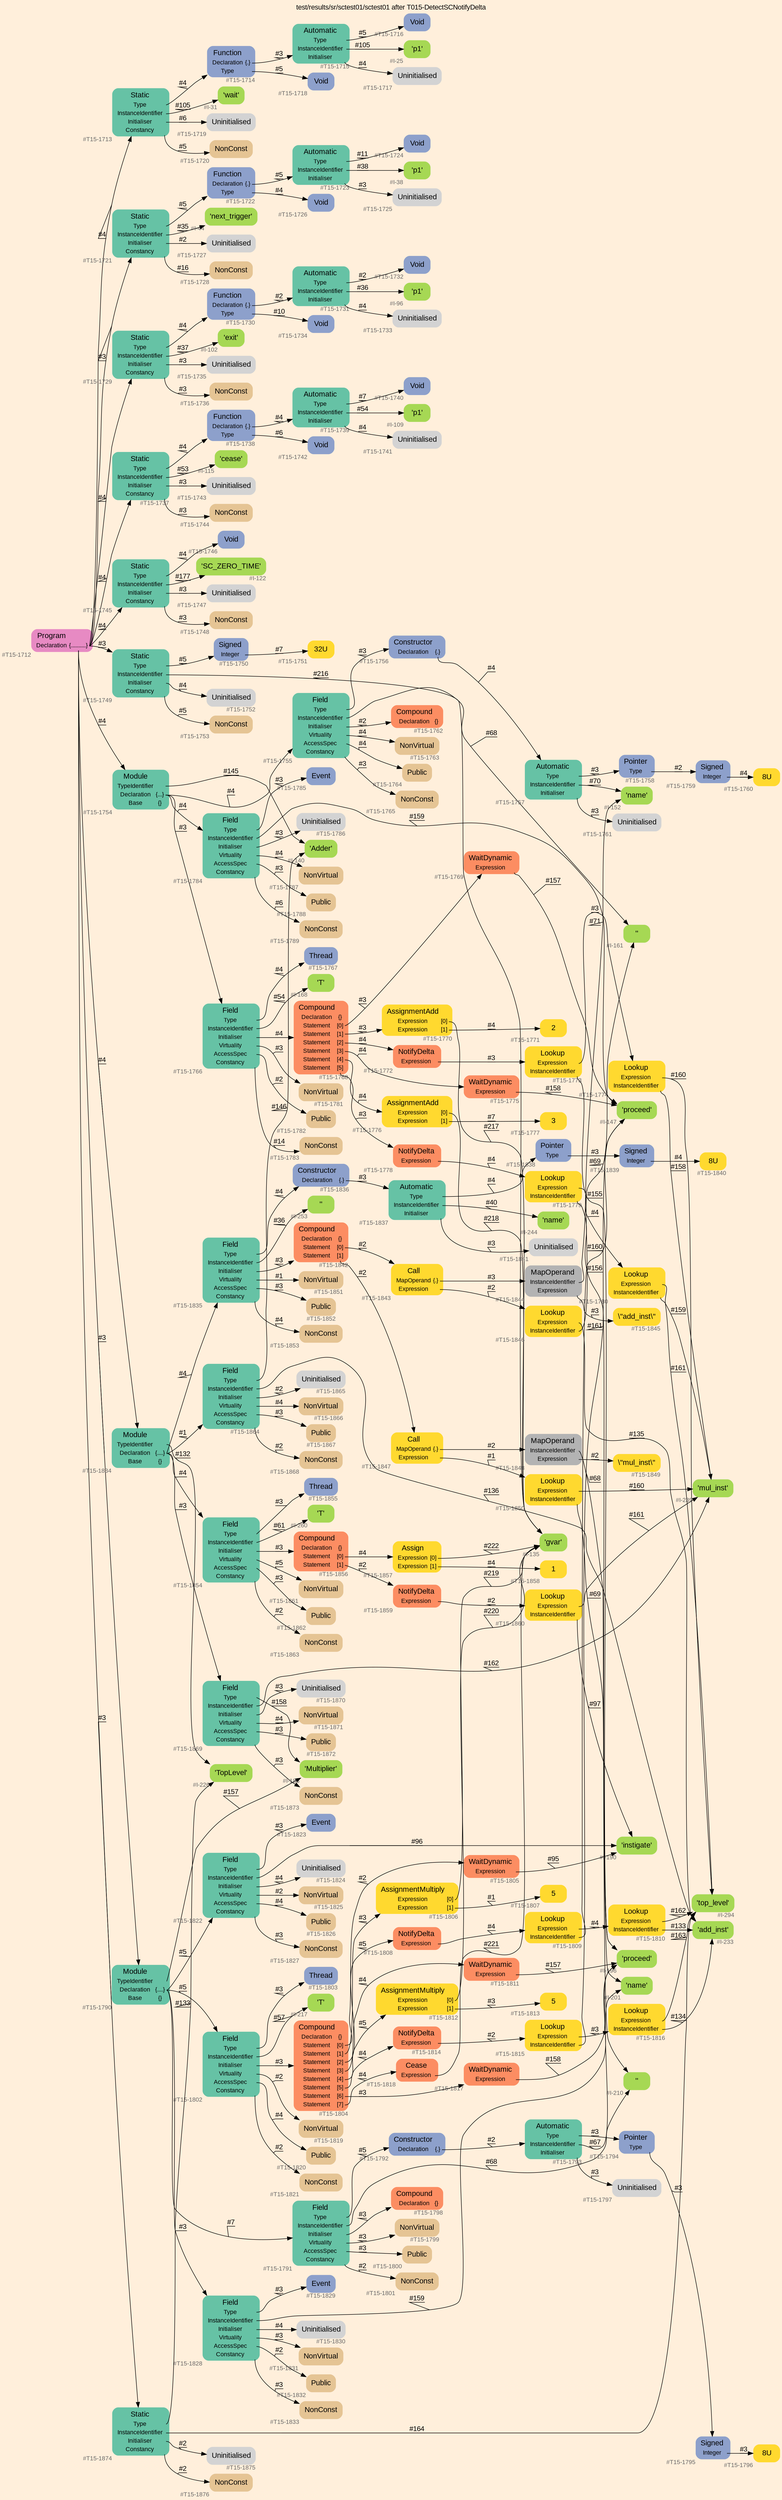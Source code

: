 digraph "test/results/sr/sctest01/sctest01 after T015-DetectSCNotifyDelta" {
label = "test/results/sr/sctest01/sctest01 after T015-DetectSCNotifyDelta"
labelloc = t
graph [
    rankdir = "LR"
    ranksep = 0.3
    bgcolor = antiquewhite1
    color = black
    fontcolor = black
    fontname = "Arial"
];
node [
    fontname = "Arial"
];
edge [
    fontname = "Arial"
];

// -------------------- node figure --------------------
// -------- block #T15-1712 ----------
"#T15-1712" [
    fillcolor = "/set28/4"
    xlabel = "#T15-1712"
    fontsize = "12"
    fontcolor = grey40
    shape = "plaintext"
    label = <<TABLE BORDER="0" CELLBORDER="0" CELLSPACING="0">
     <TR><TD><FONT COLOR="black" POINT-SIZE="15">Program</FONT></TD></TR>
     <TR><TD><FONT COLOR="black" POINT-SIZE="12">Declaration</FONT></TD><TD PORT="port0"><FONT COLOR="black" POINT-SIZE="12">{..........}</FONT></TD></TR>
    </TABLE>>
    style = "rounded,filled"
];

// -------- block #T15-1713 ----------
"#T15-1713" [
    fillcolor = "/set28/1"
    xlabel = "#T15-1713"
    fontsize = "12"
    fontcolor = grey40
    shape = "plaintext"
    label = <<TABLE BORDER="0" CELLBORDER="0" CELLSPACING="0">
     <TR><TD><FONT COLOR="black" POINT-SIZE="15">Static</FONT></TD></TR>
     <TR><TD><FONT COLOR="black" POINT-SIZE="12">Type</FONT></TD><TD PORT="port0"></TD></TR>
     <TR><TD><FONT COLOR="black" POINT-SIZE="12">InstanceIdentifier</FONT></TD><TD PORT="port1"></TD></TR>
     <TR><TD><FONT COLOR="black" POINT-SIZE="12">Initialiser</FONT></TD><TD PORT="port2"></TD></TR>
     <TR><TD><FONT COLOR="black" POINT-SIZE="12">Constancy</FONT></TD><TD PORT="port3"></TD></TR>
    </TABLE>>
    style = "rounded,filled"
];

// -------- block #T15-1714 ----------
"#T15-1714" [
    fillcolor = "/set28/3"
    xlabel = "#T15-1714"
    fontsize = "12"
    fontcolor = grey40
    shape = "plaintext"
    label = <<TABLE BORDER="0" CELLBORDER="0" CELLSPACING="0">
     <TR><TD><FONT COLOR="black" POINT-SIZE="15">Function</FONT></TD></TR>
     <TR><TD><FONT COLOR="black" POINT-SIZE="12">Declaration</FONT></TD><TD PORT="port0"><FONT COLOR="black" POINT-SIZE="12">{.}</FONT></TD></TR>
     <TR><TD><FONT COLOR="black" POINT-SIZE="12">Type</FONT></TD><TD PORT="port1"></TD></TR>
    </TABLE>>
    style = "rounded,filled"
];

// -------- block #T15-1715 ----------
"#T15-1715" [
    fillcolor = "/set28/1"
    xlabel = "#T15-1715"
    fontsize = "12"
    fontcolor = grey40
    shape = "plaintext"
    label = <<TABLE BORDER="0" CELLBORDER="0" CELLSPACING="0">
     <TR><TD><FONT COLOR="black" POINT-SIZE="15">Automatic</FONT></TD></TR>
     <TR><TD><FONT COLOR="black" POINT-SIZE="12">Type</FONT></TD><TD PORT="port0"></TD></TR>
     <TR><TD><FONT COLOR="black" POINT-SIZE="12">InstanceIdentifier</FONT></TD><TD PORT="port1"></TD></TR>
     <TR><TD><FONT COLOR="black" POINT-SIZE="12">Initialiser</FONT></TD><TD PORT="port2"></TD></TR>
    </TABLE>>
    style = "rounded,filled"
];

// -------- block #T15-1716 ----------
"#T15-1716" [
    fillcolor = "/set28/3"
    xlabel = "#T15-1716"
    fontsize = "12"
    fontcolor = grey40
    shape = "plaintext"
    label = <<TABLE BORDER="0" CELLBORDER="0" CELLSPACING="0">
     <TR><TD><FONT COLOR="black" POINT-SIZE="15">Void</FONT></TD></TR>
    </TABLE>>
    style = "rounded,filled"
];

// -------- block #I-25 ----------
"#I-25" [
    fillcolor = "/set28/5"
    xlabel = "#I-25"
    fontsize = "12"
    fontcolor = grey40
    shape = "plaintext"
    label = <<TABLE BORDER="0" CELLBORDER="0" CELLSPACING="0">
     <TR><TD><FONT COLOR="black" POINT-SIZE="15">'p1'</FONT></TD></TR>
    </TABLE>>
    style = "rounded,filled"
];

// -------- block #T15-1717 ----------
"#T15-1717" [
    xlabel = "#T15-1717"
    fontsize = "12"
    fontcolor = grey40
    shape = "plaintext"
    label = <<TABLE BORDER="0" CELLBORDER="0" CELLSPACING="0">
     <TR><TD><FONT COLOR="black" POINT-SIZE="15">Uninitialised</FONT></TD></TR>
    </TABLE>>
    style = "rounded,filled"
];

// -------- block #T15-1718 ----------
"#T15-1718" [
    fillcolor = "/set28/3"
    xlabel = "#T15-1718"
    fontsize = "12"
    fontcolor = grey40
    shape = "plaintext"
    label = <<TABLE BORDER="0" CELLBORDER="0" CELLSPACING="0">
     <TR><TD><FONT COLOR="black" POINT-SIZE="15">Void</FONT></TD></TR>
    </TABLE>>
    style = "rounded,filled"
];

// -------- block #I-31 ----------
"#I-31" [
    fillcolor = "/set28/5"
    xlabel = "#I-31"
    fontsize = "12"
    fontcolor = grey40
    shape = "plaintext"
    label = <<TABLE BORDER="0" CELLBORDER="0" CELLSPACING="0">
     <TR><TD><FONT COLOR="black" POINT-SIZE="15">'wait'</FONT></TD></TR>
    </TABLE>>
    style = "rounded,filled"
];

// -------- block #T15-1719 ----------
"#T15-1719" [
    xlabel = "#T15-1719"
    fontsize = "12"
    fontcolor = grey40
    shape = "plaintext"
    label = <<TABLE BORDER="0" CELLBORDER="0" CELLSPACING="0">
     <TR><TD><FONT COLOR="black" POINT-SIZE="15">Uninitialised</FONT></TD></TR>
    </TABLE>>
    style = "rounded,filled"
];

// -------- block #T15-1720 ----------
"#T15-1720" [
    fillcolor = "/set28/7"
    xlabel = "#T15-1720"
    fontsize = "12"
    fontcolor = grey40
    shape = "plaintext"
    label = <<TABLE BORDER="0" CELLBORDER="0" CELLSPACING="0">
     <TR><TD><FONT COLOR="black" POINT-SIZE="15">NonConst</FONT></TD></TR>
    </TABLE>>
    style = "rounded,filled"
];

// -------- block #T15-1721 ----------
"#T15-1721" [
    fillcolor = "/set28/1"
    xlabel = "#T15-1721"
    fontsize = "12"
    fontcolor = grey40
    shape = "plaintext"
    label = <<TABLE BORDER="0" CELLBORDER="0" CELLSPACING="0">
     <TR><TD><FONT COLOR="black" POINT-SIZE="15">Static</FONT></TD></TR>
     <TR><TD><FONT COLOR="black" POINT-SIZE="12">Type</FONT></TD><TD PORT="port0"></TD></TR>
     <TR><TD><FONT COLOR="black" POINT-SIZE="12">InstanceIdentifier</FONT></TD><TD PORT="port1"></TD></TR>
     <TR><TD><FONT COLOR="black" POINT-SIZE="12">Initialiser</FONT></TD><TD PORT="port2"></TD></TR>
     <TR><TD><FONT COLOR="black" POINT-SIZE="12">Constancy</FONT></TD><TD PORT="port3"></TD></TR>
    </TABLE>>
    style = "rounded,filled"
];

// -------- block #T15-1722 ----------
"#T15-1722" [
    fillcolor = "/set28/3"
    xlabel = "#T15-1722"
    fontsize = "12"
    fontcolor = grey40
    shape = "plaintext"
    label = <<TABLE BORDER="0" CELLBORDER="0" CELLSPACING="0">
     <TR><TD><FONT COLOR="black" POINT-SIZE="15">Function</FONT></TD></TR>
     <TR><TD><FONT COLOR="black" POINT-SIZE="12">Declaration</FONT></TD><TD PORT="port0"><FONT COLOR="black" POINT-SIZE="12">{.}</FONT></TD></TR>
     <TR><TD><FONT COLOR="black" POINT-SIZE="12">Type</FONT></TD><TD PORT="port1"></TD></TR>
    </TABLE>>
    style = "rounded,filled"
];

// -------- block #T15-1723 ----------
"#T15-1723" [
    fillcolor = "/set28/1"
    xlabel = "#T15-1723"
    fontsize = "12"
    fontcolor = grey40
    shape = "plaintext"
    label = <<TABLE BORDER="0" CELLBORDER="0" CELLSPACING="0">
     <TR><TD><FONT COLOR="black" POINT-SIZE="15">Automatic</FONT></TD></TR>
     <TR><TD><FONT COLOR="black" POINT-SIZE="12">Type</FONT></TD><TD PORT="port0"></TD></TR>
     <TR><TD><FONT COLOR="black" POINT-SIZE="12">InstanceIdentifier</FONT></TD><TD PORT="port1"></TD></TR>
     <TR><TD><FONT COLOR="black" POINT-SIZE="12">Initialiser</FONT></TD><TD PORT="port2"></TD></TR>
    </TABLE>>
    style = "rounded,filled"
];

// -------- block #T15-1724 ----------
"#T15-1724" [
    fillcolor = "/set28/3"
    xlabel = "#T15-1724"
    fontsize = "12"
    fontcolor = grey40
    shape = "plaintext"
    label = <<TABLE BORDER="0" CELLBORDER="0" CELLSPACING="0">
     <TR><TD><FONT COLOR="black" POINT-SIZE="15">Void</FONT></TD></TR>
    </TABLE>>
    style = "rounded,filled"
];

// -------- block #I-38 ----------
"#I-38" [
    fillcolor = "/set28/5"
    xlabel = "#I-38"
    fontsize = "12"
    fontcolor = grey40
    shape = "plaintext"
    label = <<TABLE BORDER="0" CELLBORDER="0" CELLSPACING="0">
     <TR><TD><FONT COLOR="black" POINT-SIZE="15">'p1'</FONT></TD></TR>
    </TABLE>>
    style = "rounded,filled"
];

// -------- block #T15-1725 ----------
"#T15-1725" [
    xlabel = "#T15-1725"
    fontsize = "12"
    fontcolor = grey40
    shape = "plaintext"
    label = <<TABLE BORDER="0" CELLBORDER="0" CELLSPACING="0">
     <TR><TD><FONT COLOR="black" POINT-SIZE="15">Uninitialised</FONT></TD></TR>
    </TABLE>>
    style = "rounded,filled"
];

// -------- block #T15-1726 ----------
"#T15-1726" [
    fillcolor = "/set28/3"
    xlabel = "#T15-1726"
    fontsize = "12"
    fontcolor = grey40
    shape = "plaintext"
    label = <<TABLE BORDER="0" CELLBORDER="0" CELLSPACING="0">
     <TR><TD><FONT COLOR="black" POINT-SIZE="15">Void</FONT></TD></TR>
    </TABLE>>
    style = "rounded,filled"
];

// -------- block #I-44 ----------
"#I-44" [
    fillcolor = "/set28/5"
    xlabel = "#I-44"
    fontsize = "12"
    fontcolor = grey40
    shape = "plaintext"
    label = <<TABLE BORDER="0" CELLBORDER="0" CELLSPACING="0">
     <TR><TD><FONT COLOR="black" POINT-SIZE="15">'next_trigger'</FONT></TD></TR>
    </TABLE>>
    style = "rounded,filled"
];

// -------- block #T15-1727 ----------
"#T15-1727" [
    xlabel = "#T15-1727"
    fontsize = "12"
    fontcolor = grey40
    shape = "plaintext"
    label = <<TABLE BORDER="0" CELLBORDER="0" CELLSPACING="0">
     <TR><TD><FONT COLOR="black" POINT-SIZE="15">Uninitialised</FONT></TD></TR>
    </TABLE>>
    style = "rounded,filled"
];

// -------- block #T15-1728 ----------
"#T15-1728" [
    fillcolor = "/set28/7"
    xlabel = "#T15-1728"
    fontsize = "12"
    fontcolor = grey40
    shape = "plaintext"
    label = <<TABLE BORDER="0" CELLBORDER="0" CELLSPACING="0">
     <TR><TD><FONT COLOR="black" POINT-SIZE="15">NonConst</FONT></TD></TR>
    </TABLE>>
    style = "rounded,filled"
];

// -------- block #T15-1729 ----------
"#T15-1729" [
    fillcolor = "/set28/1"
    xlabel = "#T15-1729"
    fontsize = "12"
    fontcolor = grey40
    shape = "plaintext"
    label = <<TABLE BORDER="0" CELLBORDER="0" CELLSPACING="0">
     <TR><TD><FONT COLOR="black" POINT-SIZE="15">Static</FONT></TD></TR>
     <TR><TD><FONT COLOR="black" POINT-SIZE="12">Type</FONT></TD><TD PORT="port0"></TD></TR>
     <TR><TD><FONT COLOR="black" POINT-SIZE="12">InstanceIdentifier</FONT></TD><TD PORT="port1"></TD></TR>
     <TR><TD><FONT COLOR="black" POINT-SIZE="12">Initialiser</FONT></TD><TD PORT="port2"></TD></TR>
     <TR><TD><FONT COLOR="black" POINT-SIZE="12">Constancy</FONT></TD><TD PORT="port3"></TD></TR>
    </TABLE>>
    style = "rounded,filled"
];

// -------- block #T15-1730 ----------
"#T15-1730" [
    fillcolor = "/set28/3"
    xlabel = "#T15-1730"
    fontsize = "12"
    fontcolor = grey40
    shape = "plaintext"
    label = <<TABLE BORDER="0" CELLBORDER="0" CELLSPACING="0">
     <TR><TD><FONT COLOR="black" POINT-SIZE="15">Function</FONT></TD></TR>
     <TR><TD><FONT COLOR="black" POINT-SIZE="12">Declaration</FONT></TD><TD PORT="port0"><FONT COLOR="black" POINT-SIZE="12">{.}</FONT></TD></TR>
     <TR><TD><FONT COLOR="black" POINT-SIZE="12">Type</FONT></TD><TD PORT="port1"></TD></TR>
    </TABLE>>
    style = "rounded,filled"
];

// -------- block #T15-1731 ----------
"#T15-1731" [
    fillcolor = "/set28/1"
    xlabel = "#T15-1731"
    fontsize = "12"
    fontcolor = grey40
    shape = "plaintext"
    label = <<TABLE BORDER="0" CELLBORDER="0" CELLSPACING="0">
     <TR><TD><FONT COLOR="black" POINT-SIZE="15">Automatic</FONT></TD></TR>
     <TR><TD><FONT COLOR="black" POINT-SIZE="12">Type</FONT></TD><TD PORT="port0"></TD></TR>
     <TR><TD><FONT COLOR="black" POINT-SIZE="12">InstanceIdentifier</FONT></TD><TD PORT="port1"></TD></TR>
     <TR><TD><FONT COLOR="black" POINT-SIZE="12">Initialiser</FONT></TD><TD PORT="port2"></TD></TR>
    </TABLE>>
    style = "rounded,filled"
];

// -------- block #T15-1732 ----------
"#T15-1732" [
    fillcolor = "/set28/3"
    xlabel = "#T15-1732"
    fontsize = "12"
    fontcolor = grey40
    shape = "plaintext"
    label = <<TABLE BORDER="0" CELLBORDER="0" CELLSPACING="0">
     <TR><TD><FONT COLOR="black" POINT-SIZE="15">Void</FONT></TD></TR>
    </TABLE>>
    style = "rounded,filled"
];

// -------- block #I-96 ----------
"#I-96" [
    fillcolor = "/set28/5"
    xlabel = "#I-96"
    fontsize = "12"
    fontcolor = grey40
    shape = "plaintext"
    label = <<TABLE BORDER="0" CELLBORDER="0" CELLSPACING="0">
     <TR><TD><FONT COLOR="black" POINT-SIZE="15">'p1'</FONT></TD></TR>
    </TABLE>>
    style = "rounded,filled"
];

// -------- block #T15-1733 ----------
"#T15-1733" [
    xlabel = "#T15-1733"
    fontsize = "12"
    fontcolor = grey40
    shape = "plaintext"
    label = <<TABLE BORDER="0" CELLBORDER="0" CELLSPACING="0">
     <TR><TD><FONT COLOR="black" POINT-SIZE="15">Uninitialised</FONT></TD></TR>
    </TABLE>>
    style = "rounded,filled"
];

// -------- block #T15-1734 ----------
"#T15-1734" [
    fillcolor = "/set28/3"
    xlabel = "#T15-1734"
    fontsize = "12"
    fontcolor = grey40
    shape = "plaintext"
    label = <<TABLE BORDER="0" CELLBORDER="0" CELLSPACING="0">
     <TR><TD><FONT COLOR="black" POINT-SIZE="15">Void</FONT></TD></TR>
    </TABLE>>
    style = "rounded,filled"
];

// -------- block #I-102 ----------
"#I-102" [
    fillcolor = "/set28/5"
    xlabel = "#I-102"
    fontsize = "12"
    fontcolor = grey40
    shape = "plaintext"
    label = <<TABLE BORDER="0" CELLBORDER="0" CELLSPACING="0">
     <TR><TD><FONT COLOR="black" POINT-SIZE="15">'exit'</FONT></TD></TR>
    </TABLE>>
    style = "rounded,filled"
];

// -------- block #T15-1735 ----------
"#T15-1735" [
    xlabel = "#T15-1735"
    fontsize = "12"
    fontcolor = grey40
    shape = "plaintext"
    label = <<TABLE BORDER="0" CELLBORDER="0" CELLSPACING="0">
     <TR><TD><FONT COLOR="black" POINT-SIZE="15">Uninitialised</FONT></TD></TR>
    </TABLE>>
    style = "rounded,filled"
];

// -------- block #T15-1736 ----------
"#T15-1736" [
    fillcolor = "/set28/7"
    xlabel = "#T15-1736"
    fontsize = "12"
    fontcolor = grey40
    shape = "plaintext"
    label = <<TABLE BORDER="0" CELLBORDER="0" CELLSPACING="0">
     <TR><TD><FONT COLOR="black" POINT-SIZE="15">NonConst</FONT></TD></TR>
    </TABLE>>
    style = "rounded,filled"
];

// -------- block #T15-1737 ----------
"#T15-1737" [
    fillcolor = "/set28/1"
    xlabel = "#T15-1737"
    fontsize = "12"
    fontcolor = grey40
    shape = "plaintext"
    label = <<TABLE BORDER="0" CELLBORDER="0" CELLSPACING="0">
     <TR><TD><FONT COLOR="black" POINT-SIZE="15">Static</FONT></TD></TR>
     <TR><TD><FONT COLOR="black" POINT-SIZE="12">Type</FONT></TD><TD PORT="port0"></TD></TR>
     <TR><TD><FONT COLOR="black" POINT-SIZE="12">InstanceIdentifier</FONT></TD><TD PORT="port1"></TD></TR>
     <TR><TD><FONT COLOR="black" POINT-SIZE="12">Initialiser</FONT></TD><TD PORT="port2"></TD></TR>
     <TR><TD><FONT COLOR="black" POINT-SIZE="12">Constancy</FONT></TD><TD PORT="port3"></TD></TR>
    </TABLE>>
    style = "rounded,filled"
];

// -------- block #T15-1738 ----------
"#T15-1738" [
    fillcolor = "/set28/3"
    xlabel = "#T15-1738"
    fontsize = "12"
    fontcolor = grey40
    shape = "plaintext"
    label = <<TABLE BORDER="0" CELLBORDER="0" CELLSPACING="0">
     <TR><TD><FONT COLOR="black" POINT-SIZE="15">Function</FONT></TD></TR>
     <TR><TD><FONT COLOR="black" POINT-SIZE="12">Declaration</FONT></TD><TD PORT="port0"><FONT COLOR="black" POINT-SIZE="12">{.}</FONT></TD></TR>
     <TR><TD><FONT COLOR="black" POINT-SIZE="12">Type</FONT></TD><TD PORT="port1"></TD></TR>
    </TABLE>>
    style = "rounded,filled"
];

// -------- block #T15-1739 ----------
"#T15-1739" [
    fillcolor = "/set28/1"
    xlabel = "#T15-1739"
    fontsize = "12"
    fontcolor = grey40
    shape = "plaintext"
    label = <<TABLE BORDER="0" CELLBORDER="0" CELLSPACING="0">
     <TR><TD><FONT COLOR="black" POINT-SIZE="15">Automatic</FONT></TD></TR>
     <TR><TD><FONT COLOR="black" POINT-SIZE="12">Type</FONT></TD><TD PORT="port0"></TD></TR>
     <TR><TD><FONT COLOR="black" POINT-SIZE="12">InstanceIdentifier</FONT></TD><TD PORT="port1"></TD></TR>
     <TR><TD><FONT COLOR="black" POINT-SIZE="12">Initialiser</FONT></TD><TD PORT="port2"></TD></TR>
    </TABLE>>
    style = "rounded,filled"
];

// -------- block #T15-1740 ----------
"#T15-1740" [
    fillcolor = "/set28/3"
    xlabel = "#T15-1740"
    fontsize = "12"
    fontcolor = grey40
    shape = "plaintext"
    label = <<TABLE BORDER="0" CELLBORDER="0" CELLSPACING="0">
     <TR><TD><FONT COLOR="black" POINT-SIZE="15">Void</FONT></TD></TR>
    </TABLE>>
    style = "rounded,filled"
];

// -------- block #I-109 ----------
"#I-109" [
    fillcolor = "/set28/5"
    xlabel = "#I-109"
    fontsize = "12"
    fontcolor = grey40
    shape = "plaintext"
    label = <<TABLE BORDER="0" CELLBORDER="0" CELLSPACING="0">
     <TR><TD><FONT COLOR="black" POINT-SIZE="15">'p1'</FONT></TD></TR>
    </TABLE>>
    style = "rounded,filled"
];

// -------- block #T15-1741 ----------
"#T15-1741" [
    xlabel = "#T15-1741"
    fontsize = "12"
    fontcolor = grey40
    shape = "plaintext"
    label = <<TABLE BORDER="0" CELLBORDER="0" CELLSPACING="0">
     <TR><TD><FONT COLOR="black" POINT-SIZE="15">Uninitialised</FONT></TD></TR>
    </TABLE>>
    style = "rounded,filled"
];

// -------- block #T15-1742 ----------
"#T15-1742" [
    fillcolor = "/set28/3"
    xlabel = "#T15-1742"
    fontsize = "12"
    fontcolor = grey40
    shape = "plaintext"
    label = <<TABLE BORDER="0" CELLBORDER="0" CELLSPACING="0">
     <TR><TD><FONT COLOR="black" POINT-SIZE="15">Void</FONT></TD></TR>
    </TABLE>>
    style = "rounded,filled"
];

// -------- block #I-115 ----------
"#I-115" [
    fillcolor = "/set28/5"
    xlabel = "#I-115"
    fontsize = "12"
    fontcolor = grey40
    shape = "plaintext"
    label = <<TABLE BORDER="0" CELLBORDER="0" CELLSPACING="0">
     <TR><TD><FONT COLOR="black" POINT-SIZE="15">'cease'</FONT></TD></TR>
    </TABLE>>
    style = "rounded,filled"
];

// -------- block #T15-1743 ----------
"#T15-1743" [
    xlabel = "#T15-1743"
    fontsize = "12"
    fontcolor = grey40
    shape = "plaintext"
    label = <<TABLE BORDER="0" CELLBORDER="0" CELLSPACING="0">
     <TR><TD><FONT COLOR="black" POINT-SIZE="15">Uninitialised</FONT></TD></TR>
    </TABLE>>
    style = "rounded,filled"
];

// -------- block #T15-1744 ----------
"#T15-1744" [
    fillcolor = "/set28/7"
    xlabel = "#T15-1744"
    fontsize = "12"
    fontcolor = grey40
    shape = "plaintext"
    label = <<TABLE BORDER="0" CELLBORDER="0" CELLSPACING="0">
     <TR><TD><FONT COLOR="black" POINT-SIZE="15">NonConst</FONT></TD></TR>
    </TABLE>>
    style = "rounded,filled"
];

// -------- block #T15-1745 ----------
"#T15-1745" [
    fillcolor = "/set28/1"
    xlabel = "#T15-1745"
    fontsize = "12"
    fontcolor = grey40
    shape = "plaintext"
    label = <<TABLE BORDER="0" CELLBORDER="0" CELLSPACING="0">
     <TR><TD><FONT COLOR="black" POINT-SIZE="15">Static</FONT></TD></TR>
     <TR><TD><FONT COLOR="black" POINT-SIZE="12">Type</FONT></TD><TD PORT="port0"></TD></TR>
     <TR><TD><FONT COLOR="black" POINT-SIZE="12">InstanceIdentifier</FONT></TD><TD PORT="port1"></TD></TR>
     <TR><TD><FONT COLOR="black" POINT-SIZE="12">Initialiser</FONT></TD><TD PORT="port2"></TD></TR>
     <TR><TD><FONT COLOR="black" POINT-SIZE="12">Constancy</FONT></TD><TD PORT="port3"></TD></TR>
    </TABLE>>
    style = "rounded,filled"
];

// -------- block #T15-1746 ----------
"#T15-1746" [
    fillcolor = "/set28/3"
    xlabel = "#T15-1746"
    fontsize = "12"
    fontcolor = grey40
    shape = "plaintext"
    label = <<TABLE BORDER="0" CELLBORDER="0" CELLSPACING="0">
     <TR><TD><FONT COLOR="black" POINT-SIZE="15">Void</FONT></TD></TR>
    </TABLE>>
    style = "rounded,filled"
];

// -------- block #I-122 ----------
"#I-122" [
    fillcolor = "/set28/5"
    xlabel = "#I-122"
    fontsize = "12"
    fontcolor = grey40
    shape = "plaintext"
    label = <<TABLE BORDER="0" CELLBORDER="0" CELLSPACING="0">
     <TR><TD><FONT COLOR="black" POINT-SIZE="15">'SC_ZERO_TIME'</FONT></TD></TR>
    </TABLE>>
    style = "rounded,filled"
];

// -------- block #T15-1747 ----------
"#T15-1747" [
    xlabel = "#T15-1747"
    fontsize = "12"
    fontcolor = grey40
    shape = "plaintext"
    label = <<TABLE BORDER="0" CELLBORDER="0" CELLSPACING="0">
     <TR><TD><FONT COLOR="black" POINT-SIZE="15">Uninitialised</FONT></TD></TR>
    </TABLE>>
    style = "rounded,filled"
];

// -------- block #T15-1748 ----------
"#T15-1748" [
    fillcolor = "/set28/7"
    xlabel = "#T15-1748"
    fontsize = "12"
    fontcolor = grey40
    shape = "plaintext"
    label = <<TABLE BORDER="0" CELLBORDER="0" CELLSPACING="0">
     <TR><TD><FONT COLOR="black" POINT-SIZE="15">NonConst</FONT></TD></TR>
    </TABLE>>
    style = "rounded,filled"
];

// -------- block #T15-1749 ----------
"#T15-1749" [
    fillcolor = "/set28/1"
    xlabel = "#T15-1749"
    fontsize = "12"
    fontcolor = grey40
    shape = "plaintext"
    label = <<TABLE BORDER="0" CELLBORDER="0" CELLSPACING="0">
     <TR><TD><FONT COLOR="black" POINT-SIZE="15">Static</FONT></TD></TR>
     <TR><TD><FONT COLOR="black" POINT-SIZE="12">Type</FONT></TD><TD PORT="port0"></TD></TR>
     <TR><TD><FONT COLOR="black" POINT-SIZE="12">InstanceIdentifier</FONT></TD><TD PORT="port1"></TD></TR>
     <TR><TD><FONT COLOR="black" POINT-SIZE="12">Initialiser</FONT></TD><TD PORT="port2"></TD></TR>
     <TR><TD><FONT COLOR="black" POINT-SIZE="12">Constancy</FONT></TD><TD PORT="port3"></TD></TR>
    </TABLE>>
    style = "rounded,filled"
];

// -------- block #T15-1750 ----------
"#T15-1750" [
    fillcolor = "/set28/3"
    xlabel = "#T15-1750"
    fontsize = "12"
    fontcolor = grey40
    shape = "plaintext"
    label = <<TABLE BORDER="0" CELLBORDER="0" CELLSPACING="0">
     <TR><TD><FONT COLOR="black" POINT-SIZE="15">Signed</FONT></TD></TR>
     <TR><TD><FONT COLOR="black" POINT-SIZE="12">Integer</FONT></TD><TD PORT="port0"></TD></TR>
    </TABLE>>
    style = "rounded,filled"
];

// -------- block #T15-1751 ----------
"#T15-1751" [
    fillcolor = "/set28/6"
    xlabel = "#T15-1751"
    fontsize = "12"
    fontcolor = grey40
    shape = "plaintext"
    label = <<TABLE BORDER="0" CELLBORDER="0" CELLSPACING="0">
     <TR><TD><FONT COLOR="black" POINT-SIZE="15">32U</FONT></TD></TR>
    </TABLE>>
    style = "rounded,filled"
];

// -------- block #I-135 ----------
"#I-135" [
    fillcolor = "/set28/5"
    xlabel = "#I-135"
    fontsize = "12"
    fontcolor = grey40
    shape = "plaintext"
    label = <<TABLE BORDER="0" CELLBORDER="0" CELLSPACING="0">
     <TR><TD><FONT COLOR="black" POINT-SIZE="15">'gvar'</FONT></TD></TR>
    </TABLE>>
    style = "rounded,filled"
];

// -------- block #T15-1752 ----------
"#T15-1752" [
    xlabel = "#T15-1752"
    fontsize = "12"
    fontcolor = grey40
    shape = "plaintext"
    label = <<TABLE BORDER="0" CELLBORDER="0" CELLSPACING="0">
     <TR><TD><FONT COLOR="black" POINT-SIZE="15">Uninitialised</FONT></TD></TR>
    </TABLE>>
    style = "rounded,filled"
];

// -------- block #T15-1753 ----------
"#T15-1753" [
    fillcolor = "/set28/7"
    xlabel = "#T15-1753"
    fontsize = "12"
    fontcolor = grey40
    shape = "plaintext"
    label = <<TABLE BORDER="0" CELLBORDER="0" CELLSPACING="0">
     <TR><TD><FONT COLOR="black" POINT-SIZE="15">NonConst</FONT></TD></TR>
    </TABLE>>
    style = "rounded,filled"
];

// -------- block #T15-1754 ----------
"#T15-1754" [
    fillcolor = "/set28/1"
    xlabel = "#T15-1754"
    fontsize = "12"
    fontcolor = grey40
    shape = "plaintext"
    label = <<TABLE BORDER="0" CELLBORDER="0" CELLSPACING="0">
     <TR><TD><FONT COLOR="black" POINT-SIZE="15">Module</FONT></TD></TR>
     <TR><TD><FONT COLOR="black" POINT-SIZE="12">TypeIdentifier</FONT></TD><TD PORT="port0"></TD></TR>
     <TR><TD><FONT COLOR="black" POINT-SIZE="12">Declaration</FONT></TD><TD PORT="port1"><FONT COLOR="black" POINT-SIZE="12">{...}</FONT></TD></TR>
     <TR><TD><FONT COLOR="black" POINT-SIZE="12">Base</FONT></TD><TD PORT="port2"><FONT COLOR="black" POINT-SIZE="12">{}</FONT></TD></TR>
    </TABLE>>
    style = "rounded,filled"
];

// -------- block #I-140 ----------
"#I-140" [
    fillcolor = "/set28/5"
    xlabel = "#I-140"
    fontsize = "12"
    fontcolor = grey40
    shape = "plaintext"
    label = <<TABLE BORDER="0" CELLBORDER="0" CELLSPACING="0">
     <TR><TD><FONT COLOR="black" POINT-SIZE="15">'Adder'</FONT></TD></TR>
    </TABLE>>
    style = "rounded,filled"
];

// -------- block #T15-1755 ----------
"#T15-1755" [
    fillcolor = "/set28/1"
    xlabel = "#T15-1755"
    fontsize = "12"
    fontcolor = grey40
    shape = "plaintext"
    label = <<TABLE BORDER="0" CELLBORDER="0" CELLSPACING="0">
     <TR><TD><FONT COLOR="black" POINT-SIZE="15">Field</FONT></TD></TR>
     <TR><TD><FONT COLOR="black" POINT-SIZE="12">Type</FONT></TD><TD PORT="port0"></TD></TR>
     <TR><TD><FONT COLOR="black" POINT-SIZE="12">InstanceIdentifier</FONT></TD><TD PORT="port1"></TD></TR>
     <TR><TD><FONT COLOR="black" POINT-SIZE="12">Initialiser</FONT></TD><TD PORT="port2"></TD></TR>
     <TR><TD><FONT COLOR="black" POINT-SIZE="12">Virtuality</FONT></TD><TD PORT="port3"></TD></TR>
     <TR><TD><FONT COLOR="black" POINT-SIZE="12">AccessSpec</FONT></TD><TD PORT="port4"></TD></TR>
     <TR><TD><FONT COLOR="black" POINT-SIZE="12">Constancy</FONT></TD><TD PORT="port5"></TD></TR>
    </TABLE>>
    style = "rounded,filled"
];

// -------- block #T15-1756 ----------
"#T15-1756" [
    fillcolor = "/set28/3"
    xlabel = "#T15-1756"
    fontsize = "12"
    fontcolor = grey40
    shape = "plaintext"
    label = <<TABLE BORDER="0" CELLBORDER="0" CELLSPACING="0">
     <TR><TD><FONT COLOR="black" POINT-SIZE="15">Constructor</FONT></TD></TR>
     <TR><TD><FONT COLOR="black" POINT-SIZE="12">Declaration</FONT></TD><TD PORT="port0"><FONT COLOR="black" POINT-SIZE="12">{.}</FONT></TD></TR>
    </TABLE>>
    style = "rounded,filled"
];

// -------- block #T15-1757 ----------
"#T15-1757" [
    fillcolor = "/set28/1"
    xlabel = "#T15-1757"
    fontsize = "12"
    fontcolor = grey40
    shape = "plaintext"
    label = <<TABLE BORDER="0" CELLBORDER="0" CELLSPACING="0">
     <TR><TD><FONT COLOR="black" POINT-SIZE="15">Automatic</FONT></TD></TR>
     <TR><TD><FONT COLOR="black" POINT-SIZE="12">Type</FONT></TD><TD PORT="port0"></TD></TR>
     <TR><TD><FONT COLOR="black" POINT-SIZE="12">InstanceIdentifier</FONT></TD><TD PORT="port1"></TD></TR>
     <TR><TD><FONT COLOR="black" POINT-SIZE="12">Initialiser</FONT></TD><TD PORT="port2"></TD></TR>
    </TABLE>>
    style = "rounded,filled"
];

// -------- block #T15-1758 ----------
"#T15-1758" [
    fillcolor = "/set28/3"
    xlabel = "#T15-1758"
    fontsize = "12"
    fontcolor = grey40
    shape = "plaintext"
    label = <<TABLE BORDER="0" CELLBORDER="0" CELLSPACING="0">
     <TR><TD><FONT COLOR="black" POINT-SIZE="15">Pointer</FONT></TD></TR>
     <TR><TD><FONT COLOR="black" POINT-SIZE="12">Type</FONT></TD><TD PORT="port0"></TD></TR>
    </TABLE>>
    style = "rounded,filled"
];

// -------- block #T15-1759 ----------
"#T15-1759" [
    fillcolor = "/set28/3"
    xlabel = "#T15-1759"
    fontsize = "12"
    fontcolor = grey40
    shape = "plaintext"
    label = <<TABLE BORDER="0" CELLBORDER="0" CELLSPACING="0">
     <TR><TD><FONT COLOR="black" POINT-SIZE="15">Signed</FONT></TD></TR>
     <TR><TD><FONT COLOR="black" POINT-SIZE="12">Integer</FONT></TD><TD PORT="port0"></TD></TR>
    </TABLE>>
    style = "rounded,filled"
];

// -------- block #T15-1760 ----------
"#T15-1760" [
    fillcolor = "/set28/6"
    xlabel = "#T15-1760"
    fontsize = "12"
    fontcolor = grey40
    shape = "plaintext"
    label = <<TABLE BORDER="0" CELLBORDER="0" CELLSPACING="0">
     <TR><TD><FONT COLOR="black" POINT-SIZE="15">8U</FONT></TD></TR>
    </TABLE>>
    style = "rounded,filled"
];

// -------- block #I-152 ----------
"#I-152" [
    fillcolor = "/set28/5"
    xlabel = "#I-152"
    fontsize = "12"
    fontcolor = grey40
    shape = "plaintext"
    label = <<TABLE BORDER="0" CELLBORDER="0" CELLSPACING="0">
     <TR><TD><FONT COLOR="black" POINT-SIZE="15">'name'</FONT></TD></TR>
    </TABLE>>
    style = "rounded,filled"
];

// -------- block #T15-1761 ----------
"#T15-1761" [
    xlabel = "#T15-1761"
    fontsize = "12"
    fontcolor = grey40
    shape = "plaintext"
    label = <<TABLE BORDER="0" CELLBORDER="0" CELLSPACING="0">
     <TR><TD><FONT COLOR="black" POINT-SIZE="15">Uninitialised</FONT></TD></TR>
    </TABLE>>
    style = "rounded,filled"
];

// -------- block #I-161 ----------
"#I-161" [
    fillcolor = "/set28/5"
    xlabel = "#I-161"
    fontsize = "12"
    fontcolor = grey40
    shape = "plaintext"
    label = <<TABLE BORDER="0" CELLBORDER="0" CELLSPACING="0">
     <TR><TD><FONT COLOR="black" POINT-SIZE="15">''</FONT></TD></TR>
    </TABLE>>
    style = "rounded,filled"
];

// -------- block #T15-1762 ----------
"#T15-1762" [
    fillcolor = "/set28/2"
    xlabel = "#T15-1762"
    fontsize = "12"
    fontcolor = grey40
    shape = "plaintext"
    label = <<TABLE BORDER="0" CELLBORDER="0" CELLSPACING="0">
     <TR><TD><FONT COLOR="black" POINT-SIZE="15">Compound</FONT></TD></TR>
     <TR><TD><FONT COLOR="black" POINT-SIZE="12">Declaration</FONT></TD><TD PORT="port0"><FONT COLOR="black" POINT-SIZE="12">{}</FONT></TD></TR>
    </TABLE>>
    style = "rounded,filled"
];

// -------- block #T15-1763 ----------
"#T15-1763" [
    fillcolor = "/set28/7"
    xlabel = "#T15-1763"
    fontsize = "12"
    fontcolor = grey40
    shape = "plaintext"
    label = <<TABLE BORDER="0" CELLBORDER="0" CELLSPACING="0">
     <TR><TD><FONT COLOR="black" POINT-SIZE="15">NonVirtual</FONT></TD></TR>
    </TABLE>>
    style = "rounded,filled"
];

// -------- block #T15-1764 ----------
"#T15-1764" [
    fillcolor = "/set28/7"
    xlabel = "#T15-1764"
    fontsize = "12"
    fontcolor = grey40
    shape = "plaintext"
    label = <<TABLE BORDER="0" CELLBORDER="0" CELLSPACING="0">
     <TR><TD><FONT COLOR="black" POINT-SIZE="15">Public</FONT></TD></TR>
    </TABLE>>
    style = "rounded,filled"
];

// -------- block #T15-1765 ----------
"#T15-1765" [
    fillcolor = "/set28/7"
    xlabel = "#T15-1765"
    fontsize = "12"
    fontcolor = grey40
    shape = "plaintext"
    label = <<TABLE BORDER="0" CELLBORDER="0" CELLSPACING="0">
     <TR><TD><FONT COLOR="black" POINT-SIZE="15">NonConst</FONT></TD></TR>
    </TABLE>>
    style = "rounded,filled"
];

// -------- block #T15-1766 ----------
"#T15-1766" [
    fillcolor = "/set28/1"
    xlabel = "#T15-1766"
    fontsize = "12"
    fontcolor = grey40
    shape = "plaintext"
    label = <<TABLE BORDER="0" CELLBORDER="0" CELLSPACING="0">
     <TR><TD><FONT COLOR="black" POINT-SIZE="15">Field</FONT></TD></TR>
     <TR><TD><FONT COLOR="black" POINT-SIZE="12">Type</FONT></TD><TD PORT="port0"></TD></TR>
     <TR><TD><FONT COLOR="black" POINT-SIZE="12">InstanceIdentifier</FONT></TD><TD PORT="port1"></TD></TR>
     <TR><TD><FONT COLOR="black" POINT-SIZE="12">Initialiser</FONT></TD><TD PORT="port2"></TD></TR>
     <TR><TD><FONT COLOR="black" POINT-SIZE="12">Virtuality</FONT></TD><TD PORT="port3"></TD></TR>
     <TR><TD><FONT COLOR="black" POINT-SIZE="12">AccessSpec</FONT></TD><TD PORT="port4"></TD></TR>
     <TR><TD><FONT COLOR="black" POINT-SIZE="12">Constancy</FONT></TD><TD PORT="port5"></TD></TR>
    </TABLE>>
    style = "rounded,filled"
];

// -------- block #T15-1767 ----------
"#T15-1767" [
    fillcolor = "/set28/3"
    xlabel = "#T15-1767"
    fontsize = "12"
    fontcolor = grey40
    shape = "plaintext"
    label = <<TABLE BORDER="0" CELLBORDER="0" CELLSPACING="0">
     <TR><TD><FONT COLOR="black" POINT-SIZE="15">Thread</FONT></TD></TR>
    </TABLE>>
    style = "rounded,filled"
];

// -------- block #I-168 ----------
"#I-168" [
    fillcolor = "/set28/5"
    xlabel = "#I-168"
    fontsize = "12"
    fontcolor = grey40
    shape = "plaintext"
    label = <<TABLE BORDER="0" CELLBORDER="0" CELLSPACING="0">
     <TR><TD><FONT COLOR="black" POINT-SIZE="15">'T'</FONT></TD></TR>
    </TABLE>>
    style = "rounded,filled"
];

// -------- block #T15-1768 ----------
"#T15-1768" [
    fillcolor = "/set28/2"
    xlabel = "#T15-1768"
    fontsize = "12"
    fontcolor = grey40
    shape = "plaintext"
    label = <<TABLE BORDER="0" CELLBORDER="0" CELLSPACING="0">
     <TR><TD><FONT COLOR="black" POINT-SIZE="15">Compound</FONT></TD></TR>
     <TR><TD><FONT COLOR="black" POINT-SIZE="12">Declaration</FONT></TD><TD PORT="port0"><FONT COLOR="black" POINT-SIZE="12">{}</FONT></TD></TR>
     <TR><TD><FONT COLOR="black" POINT-SIZE="12">Statement</FONT></TD><TD PORT="port1"><FONT COLOR="black" POINT-SIZE="12">[0]</FONT></TD></TR>
     <TR><TD><FONT COLOR="black" POINT-SIZE="12">Statement</FONT></TD><TD PORT="port2"><FONT COLOR="black" POINT-SIZE="12">[1]</FONT></TD></TR>
     <TR><TD><FONT COLOR="black" POINT-SIZE="12">Statement</FONT></TD><TD PORT="port3"><FONT COLOR="black" POINT-SIZE="12">[2]</FONT></TD></TR>
     <TR><TD><FONT COLOR="black" POINT-SIZE="12">Statement</FONT></TD><TD PORT="port4"><FONT COLOR="black" POINT-SIZE="12">[3]</FONT></TD></TR>
     <TR><TD><FONT COLOR="black" POINT-SIZE="12">Statement</FONT></TD><TD PORT="port5"><FONT COLOR="black" POINT-SIZE="12">[4]</FONT></TD></TR>
     <TR><TD><FONT COLOR="black" POINT-SIZE="12">Statement</FONT></TD><TD PORT="port6"><FONT COLOR="black" POINT-SIZE="12">[5]</FONT></TD></TR>
    </TABLE>>
    style = "rounded,filled"
];

// -------- block #T15-1769 ----------
"#T15-1769" [
    fillcolor = "/set28/2"
    xlabel = "#T15-1769"
    fontsize = "12"
    fontcolor = grey40
    shape = "plaintext"
    label = <<TABLE BORDER="0" CELLBORDER="0" CELLSPACING="0">
     <TR><TD><FONT COLOR="black" POINT-SIZE="15">WaitDynamic</FONT></TD></TR>
     <TR><TD><FONT COLOR="black" POINT-SIZE="12">Expression</FONT></TD><TD PORT="port0"></TD></TR>
    </TABLE>>
    style = "rounded,filled"
];

// -------- block #I-147 ----------
"#I-147" [
    fillcolor = "/set28/5"
    xlabel = "#I-147"
    fontsize = "12"
    fontcolor = grey40
    shape = "plaintext"
    label = <<TABLE BORDER="0" CELLBORDER="0" CELLSPACING="0">
     <TR><TD><FONT COLOR="black" POINT-SIZE="15">'proceed'</FONT></TD></TR>
    </TABLE>>
    style = "rounded,filled"
];

// -------- block #T15-1770 ----------
"#T15-1770" [
    fillcolor = "/set28/6"
    xlabel = "#T15-1770"
    fontsize = "12"
    fontcolor = grey40
    shape = "plaintext"
    label = <<TABLE BORDER="0" CELLBORDER="0" CELLSPACING="0">
     <TR><TD><FONT COLOR="black" POINT-SIZE="15">AssignmentAdd</FONT></TD></TR>
     <TR><TD><FONT COLOR="black" POINT-SIZE="12">Expression</FONT></TD><TD PORT="port0"><FONT COLOR="black" POINT-SIZE="12">[0]</FONT></TD></TR>
     <TR><TD><FONT COLOR="black" POINT-SIZE="12">Expression</FONT></TD><TD PORT="port1"><FONT COLOR="black" POINT-SIZE="12">[1]</FONT></TD></TR>
    </TABLE>>
    style = "rounded,filled"
];

// -------- block #T15-1771 ----------
"#T15-1771" [
    fillcolor = "/set28/6"
    xlabel = "#T15-1771"
    fontsize = "12"
    fontcolor = grey40
    shape = "plaintext"
    label = <<TABLE BORDER="0" CELLBORDER="0" CELLSPACING="0">
     <TR><TD><FONT COLOR="black" POINT-SIZE="15">2</FONT></TD></TR>
    </TABLE>>
    style = "rounded,filled"
];

// -------- block #T15-1772 ----------
"#T15-1772" [
    fillcolor = "/set28/2"
    xlabel = "#T15-1772"
    fontsize = "12"
    fontcolor = grey40
    shape = "plaintext"
    label = <<TABLE BORDER="0" CELLBORDER="0" CELLSPACING="0">
     <TR><TD><FONT COLOR="black" POINT-SIZE="15">NotifyDelta</FONT></TD></TR>
     <TR><TD><FONT COLOR="black" POINT-SIZE="12">Expression</FONT></TD><TD PORT="port0"></TD></TR>
    </TABLE>>
    style = "rounded,filled"
];

// -------- block #T15-1773 ----------
"#T15-1773" [
    fillcolor = "/set28/6"
    xlabel = "#T15-1773"
    fontsize = "12"
    fontcolor = grey40
    shape = "plaintext"
    label = <<TABLE BORDER="0" CELLBORDER="0" CELLSPACING="0">
     <TR><TD><FONT COLOR="black" POINT-SIZE="15">Lookup</FONT></TD></TR>
     <TR><TD><FONT COLOR="black" POINT-SIZE="12">Expression</FONT></TD><TD PORT="port0"></TD></TR>
     <TR><TD><FONT COLOR="black" POINT-SIZE="12">InstanceIdentifier</FONT></TD><TD PORT="port1"></TD></TR>
    </TABLE>>
    style = "rounded,filled"
];

// -------- block #T15-1774 ----------
"#T15-1774" [
    fillcolor = "/set28/6"
    xlabel = "#T15-1774"
    fontsize = "12"
    fontcolor = grey40
    shape = "plaintext"
    label = <<TABLE BORDER="0" CELLBORDER="0" CELLSPACING="0">
     <TR><TD><FONT COLOR="black" POINT-SIZE="15">Lookup</FONT></TD></TR>
     <TR><TD><FONT COLOR="black" POINT-SIZE="12">Expression</FONT></TD><TD PORT="port0"></TD></TR>
     <TR><TD><FONT COLOR="black" POINT-SIZE="12">InstanceIdentifier</FONT></TD><TD PORT="port1"></TD></TR>
    </TABLE>>
    style = "rounded,filled"
];

// -------- block #I-294 ----------
"#I-294" [
    fillcolor = "/set28/5"
    xlabel = "#I-294"
    fontsize = "12"
    fontcolor = grey40
    shape = "plaintext"
    label = <<TABLE BORDER="0" CELLBORDER="0" CELLSPACING="0">
     <TR><TD><FONT COLOR="black" POINT-SIZE="15">'top_level'</FONT></TD></TR>
    </TABLE>>
    style = "rounded,filled"
];

// -------- block #I-239 ----------
"#I-239" [
    fillcolor = "/set28/5"
    xlabel = "#I-239"
    fontsize = "12"
    fontcolor = grey40
    shape = "plaintext"
    label = <<TABLE BORDER="0" CELLBORDER="0" CELLSPACING="0">
     <TR><TD><FONT COLOR="black" POINT-SIZE="15">'mul_inst'</FONT></TD></TR>
    </TABLE>>
    style = "rounded,filled"
];

// -------- block #I-196 ----------
"#I-196" [
    fillcolor = "/set28/5"
    xlabel = "#I-196"
    fontsize = "12"
    fontcolor = grey40
    shape = "plaintext"
    label = <<TABLE BORDER="0" CELLBORDER="0" CELLSPACING="0">
     <TR><TD><FONT COLOR="black" POINT-SIZE="15">'proceed'</FONT></TD></TR>
    </TABLE>>
    style = "rounded,filled"
];

// -------- block #T15-1775 ----------
"#T15-1775" [
    fillcolor = "/set28/2"
    xlabel = "#T15-1775"
    fontsize = "12"
    fontcolor = grey40
    shape = "plaintext"
    label = <<TABLE BORDER="0" CELLBORDER="0" CELLSPACING="0">
     <TR><TD><FONT COLOR="black" POINT-SIZE="15">WaitDynamic</FONT></TD></TR>
     <TR><TD><FONT COLOR="black" POINT-SIZE="12">Expression</FONT></TD><TD PORT="port0"></TD></TR>
    </TABLE>>
    style = "rounded,filled"
];

// -------- block #T15-1776 ----------
"#T15-1776" [
    fillcolor = "/set28/6"
    xlabel = "#T15-1776"
    fontsize = "12"
    fontcolor = grey40
    shape = "plaintext"
    label = <<TABLE BORDER="0" CELLBORDER="0" CELLSPACING="0">
     <TR><TD><FONT COLOR="black" POINT-SIZE="15">AssignmentAdd</FONT></TD></TR>
     <TR><TD><FONT COLOR="black" POINT-SIZE="12">Expression</FONT></TD><TD PORT="port0"><FONT COLOR="black" POINT-SIZE="12">[0]</FONT></TD></TR>
     <TR><TD><FONT COLOR="black" POINT-SIZE="12">Expression</FONT></TD><TD PORT="port1"><FONT COLOR="black" POINT-SIZE="12">[1]</FONT></TD></TR>
    </TABLE>>
    style = "rounded,filled"
];

// -------- block #T15-1777 ----------
"#T15-1777" [
    fillcolor = "/set28/6"
    xlabel = "#T15-1777"
    fontsize = "12"
    fontcolor = grey40
    shape = "plaintext"
    label = <<TABLE BORDER="0" CELLBORDER="0" CELLSPACING="0">
     <TR><TD><FONT COLOR="black" POINT-SIZE="15">3</FONT></TD></TR>
    </TABLE>>
    style = "rounded,filled"
];

// -------- block #T15-1778 ----------
"#T15-1778" [
    fillcolor = "/set28/2"
    xlabel = "#T15-1778"
    fontsize = "12"
    fontcolor = grey40
    shape = "plaintext"
    label = <<TABLE BORDER="0" CELLBORDER="0" CELLSPACING="0">
     <TR><TD><FONT COLOR="black" POINT-SIZE="15">NotifyDelta</FONT></TD></TR>
     <TR><TD><FONT COLOR="black" POINT-SIZE="12">Expression</FONT></TD><TD PORT="port0"></TD></TR>
    </TABLE>>
    style = "rounded,filled"
];

// -------- block #T15-1779 ----------
"#T15-1779" [
    fillcolor = "/set28/6"
    xlabel = "#T15-1779"
    fontsize = "12"
    fontcolor = grey40
    shape = "plaintext"
    label = <<TABLE BORDER="0" CELLBORDER="0" CELLSPACING="0">
     <TR><TD><FONT COLOR="black" POINT-SIZE="15">Lookup</FONT></TD></TR>
     <TR><TD><FONT COLOR="black" POINT-SIZE="12">Expression</FONT></TD><TD PORT="port0"></TD></TR>
     <TR><TD><FONT COLOR="black" POINT-SIZE="12">InstanceIdentifier</FONT></TD><TD PORT="port1"></TD></TR>
    </TABLE>>
    style = "rounded,filled"
];

// -------- block #T15-1780 ----------
"#T15-1780" [
    fillcolor = "/set28/6"
    xlabel = "#T15-1780"
    fontsize = "12"
    fontcolor = grey40
    shape = "plaintext"
    label = <<TABLE BORDER="0" CELLBORDER="0" CELLSPACING="0">
     <TR><TD><FONT COLOR="black" POINT-SIZE="15">Lookup</FONT></TD></TR>
     <TR><TD><FONT COLOR="black" POINT-SIZE="12">Expression</FONT></TD><TD PORT="port0"></TD></TR>
     <TR><TD><FONT COLOR="black" POINT-SIZE="12">InstanceIdentifier</FONT></TD><TD PORT="port1"></TD></TR>
    </TABLE>>
    style = "rounded,filled"
];

// -------- block #T15-1781 ----------
"#T15-1781" [
    fillcolor = "/set28/7"
    xlabel = "#T15-1781"
    fontsize = "12"
    fontcolor = grey40
    shape = "plaintext"
    label = <<TABLE BORDER="0" CELLBORDER="0" CELLSPACING="0">
     <TR><TD><FONT COLOR="black" POINT-SIZE="15">NonVirtual</FONT></TD></TR>
    </TABLE>>
    style = "rounded,filled"
];

// -------- block #T15-1782 ----------
"#T15-1782" [
    fillcolor = "/set28/7"
    xlabel = "#T15-1782"
    fontsize = "12"
    fontcolor = grey40
    shape = "plaintext"
    label = <<TABLE BORDER="0" CELLBORDER="0" CELLSPACING="0">
     <TR><TD><FONT COLOR="black" POINT-SIZE="15">Public</FONT></TD></TR>
    </TABLE>>
    style = "rounded,filled"
];

// -------- block #T15-1783 ----------
"#T15-1783" [
    fillcolor = "/set28/7"
    xlabel = "#T15-1783"
    fontsize = "12"
    fontcolor = grey40
    shape = "plaintext"
    label = <<TABLE BORDER="0" CELLBORDER="0" CELLSPACING="0">
     <TR><TD><FONT COLOR="black" POINT-SIZE="15">NonConst</FONT></TD></TR>
    </TABLE>>
    style = "rounded,filled"
];

// -------- block #T15-1784 ----------
"#T15-1784" [
    fillcolor = "/set28/1"
    xlabel = "#T15-1784"
    fontsize = "12"
    fontcolor = grey40
    shape = "plaintext"
    label = <<TABLE BORDER="0" CELLBORDER="0" CELLSPACING="0">
     <TR><TD><FONT COLOR="black" POINT-SIZE="15">Field</FONT></TD></TR>
     <TR><TD><FONT COLOR="black" POINT-SIZE="12">Type</FONT></TD><TD PORT="port0"></TD></TR>
     <TR><TD><FONT COLOR="black" POINT-SIZE="12">InstanceIdentifier</FONT></TD><TD PORT="port1"></TD></TR>
     <TR><TD><FONT COLOR="black" POINT-SIZE="12">Initialiser</FONT></TD><TD PORT="port2"></TD></TR>
     <TR><TD><FONT COLOR="black" POINT-SIZE="12">Virtuality</FONT></TD><TD PORT="port3"></TD></TR>
     <TR><TD><FONT COLOR="black" POINT-SIZE="12">AccessSpec</FONT></TD><TD PORT="port4"></TD></TR>
     <TR><TD><FONT COLOR="black" POINT-SIZE="12">Constancy</FONT></TD><TD PORT="port5"></TD></TR>
    </TABLE>>
    style = "rounded,filled"
];

// -------- block #T15-1785 ----------
"#T15-1785" [
    fillcolor = "/set28/3"
    xlabel = "#T15-1785"
    fontsize = "12"
    fontcolor = grey40
    shape = "plaintext"
    label = <<TABLE BORDER="0" CELLBORDER="0" CELLSPACING="0">
     <TR><TD><FONT COLOR="black" POINT-SIZE="15">Event</FONT></TD></TR>
    </TABLE>>
    style = "rounded,filled"
];

// -------- block #T15-1786 ----------
"#T15-1786" [
    xlabel = "#T15-1786"
    fontsize = "12"
    fontcolor = grey40
    shape = "plaintext"
    label = <<TABLE BORDER="0" CELLBORDER="0" CELLSPACING="0">
     <TR><TD><FONT COLOR="black" POINT-SIZE="15">Uninitialised</FONT></TD></TR>
    </TABLE>>
    style = "rounded,filled"
];

// -------- block #T15-1787 ----------
"#T15-1787" [
    fillcolor = "/set28/7"
    xlabel = "#T15-1787"
    fontsize = "12"
    fontcolor = grey40
    shape = "plaintext"
    label = <<TABLE BORDER="0" CELLBORDER="0" CELLSPACING="0">
     <TR><TD><FONT COLOR="black" POINT-SIZE="15">NonVirtual</FONT></TD></TR>
    </TABLE>>
    style = "rounded,filled"
];

// -------- block #T15-1788 ----------
"#T15-1788" [
    fillcolor = "/set28/7"
    xlabel = "#T15-1788"
    fontsize = "12"
    fontcolor = grey40
    shape = "plaintext"
    label = <<TABLE BORDER="0" CELLBORDER="0" CELLSPACING="0">
     <TR><TD><FONT COLOR="black" POINT-SIZE="15">Public</FONT></TD></TR>
    </TABLE>>
    style = "rounded,filled"
];

// -------- block #T15-1789 ----------
"#T15-1789" [
    fillcolor = "/set28/7"
    xlabel = "#T15-1789"
    fontsize = "12"
    fontcolor = grey40
    shape = "plaintext"
    label = <<TABLE BORDER="0" CELLBORDER="0" CELLSPACING="0">
     <TR><TD><FONT COLOR="black" POINT-SIZE="15">NonConst</FONT></TD></TR>
    </TABLE>>
    style = "rounded,filled"
];

// -------- block #T15-1790 ----------
"#T15-1790" [
    fillcolor = "/set28/1"
    xlabel = "#T15-1790"
    fontsize = "12"
    fontcolor = grey40
    shape = "plaintext"
    label = <<TABLE BORDER="0" CELLBORDER="0" CELLSPACING="0">
     <TR><TD><FONT COLOR="black" POINT-SIZE="15">Module</FONT></TD></TR>
     <TR><TD><FONT COLOR="black" POINT-SIZE="12">TypeIdentifier</FONT></TD><TD PORT="port0"></TD></TR>
     <TR><TD><FONT COLOR="black" POINT-SIZE="12">Declaration</FONT></TD><TD PORT="port1"><FONT COLOR="black" POINT-SIZE="12">{....}</FONT></TD></TR>
     <TR><TD><FONT COLOR="black" POINT-SIZE="12">Base</FONT></TD><TD PORT="port2"><FONT COLOR="black" POINT-SIZE="12">{}</FONT></TD></TR>
    </TABLE>>
    style = "rounded,filled"
];

// -------- block #I-183 ----------
"#I-183" [
    fillcolor = "/set28/5"
    xlabel = "#I-183"
    fontsize = "12"
    fontcolor = grey40
    shape = "plaintext"
    label = <<TABLE BORDER="0" CELLBORDER="0" CELLSPACING="0">
     <TR><TD><FONT COLOR="black" POINT-SIZE="15">'Multiplier'</FONT></TD></TR>
    </TABLE>>
    style = "rounded,filled"
];

// -------- block #T15-1791 ----------
"#T15-1791" [
    fillcolor = "/set28/1"
    xlabel = "#T15-1791"
    fontsize = "12"
    fontcolor = grey40
    shape = "plaintext"
    label = <<TABLE BORDER="0" CELLBORDER="0" CELLSPACING="0">
     <TR><TD><FONT COLOR="black" POINT-SIZE="15">Field</FONT></TD></TR>
     <TR><TD><FONT COLOR="black" POINT-SIZE="12">Type</FONT></TD><TD PORT="port0"></TD></TR>
     <TR><TD><FONT COLOR="black" POINT-SIZE="12">InstanceIdentifier</FONT></TD><TD PORT="port1"></TD></TR>
     <TR><TD><FONT COLOR="black" POINT-SIZE="12">Initialiser</FONT></TD><TD PORT="port2"></TD></TR>
     <TR><TD><FONT COLOR="black" POINT-SIZE="12">Virtuality</FONT></TD><TD PORT="port3"></TD></TR>
     <TR><TD><FONT COLOR="black" POINT-SIZE="12">AccessSpec</FONT></TD><TD PORT="port4"></TD></TR>
     <TR><TD><FONT COLOR="black" POINT-SIZE="12">Constancy</FONT></TD><TD PORT="port5"></TD></TR>
    </TABLE>>
    style = "rounded,filled"
];

// -------- block #T15-1792 ----------
"#T15-1792" [
    fillcolor = "/set28/3"
    xlabel = "#T15-1792"
    fontsize = "12"
    fontcolor = grey40
    shape = "plaintext"
    label = <<TABLE BORDER="0" CELLBORDER="0" CELLSPACING="0">
     <TR><TD><FONT COLOR="black" POINT-SIZE="15">Constructor</FONT></TD></TR>
     <TR><TD><FONT COLOR="black" POINT-SIZE="12">Declaration</FONT></TD><TD PORT="port0"><FONT COLOR="black" POINT-SIZE="12">{.}</FONT></TD></TR>
    </TABLE>>
    style = "rounded,filled"
];

// -------- block #T15-1793 ----------
"#T15-1793" [
    fillcolor = "/set28/1"
    xlabel = "#T15-1793"
    fontsize = "12"
    fontcolor = grey40
    shape = "plaintext"
    label = <<TABLE BORDER="0" CELLBORDER="0" CELLSPACING="0">
     <TR><TD><FONT COLOR="black" POINT-SIZE="15">Automatic</FONT></TD></TR>
     <TR><TD><FONT COLOR="black" POINT-SIZE="12">Type</FONT></TD><TD PORT="port0"></TD></TR>
     <TR><TD><FONT COLOR="black" POINT-SIZE="12">InstanceIdentifier</FONT></TD><TD PORT="port1"></TD></TR>
     <TR><TD><FONT COLOR="black" POINT-SIZE="12">Initialiser</FONT></TD><TD PORT="port2"></TD></TR>
    </TABLE>>
    style = "rounded,filled"
];

// -------- block #T15-1794 ----------
"#T15-1794" [
    fillcolor = "/set28/3"
    xlabel = "#T15-1794"
    fontsize = "12"
    fontcolor = grey40
    shape = "plaintext"
    label = <<TABLE BORDER="0" CELLBORDER="0" CELLSPACING="0">
     <TR><TD><FONT COLOR="black" POINT-SIZE="15">Pointer</FONT></TD></TR>
     <TR><TD><FONT COLOR="black" POINT-SIZE="12">Type</FONT></TD><TD PORT="port0"></TD></TR>
    </TABLE>>
    style = "rounded,filled"
];

// -------- block #T15-1795 ----------
"#T15-1795" [
    fillcolor = "/set28/3"
    xlabel = "#T15-1795"
    fontsize = "12"
    fontcolor = grey40
    shape = "plaintext"
    label = <<TABLE BORDER="0" CELLBORDER="0" CELLSPACING="0">
     <TR><TD><FONT COLOR="black" POINT-SIZE="15">Signed</FONT></TD></TR>
     <TR><TD><FONT COLOR="black" POINT-SIZE="12">Integer</FONT></TD><TD PORT="port0"></TD></TR>
    </TABLE>>
    style = "rounded,filled"
];

// -------- block #T15-1796 ----------
"#T15-1796" [
    fillcolor = "/set28/6"
    xlabel = "#T15-1796"
    fontsize = "12"
    fontcolor = grey40
    shape = "plaintext"
    label = <<TABLE BORDER="0" CELLBORDER="0" CELLSPACING="0">
     <TR><TD><FONT COLOR="black" POINT-SIZE="15">8U</FONT></TD></TR>
    </TABLE>>
    style = "rounded,filled"
];

// -------- block #I-201 ----------
"#I-201" [
    fillcolor = "/set28/5"
    xlabel = "#I-201"
    fontsize = "12"
    fontcolor = grey40
    shape = "plaintext"
    label = <<TABLE BORDER="0" CELLBORDER="0" CELLSPACING="0">
     <TR><TD><FONT COLOR="black" POINT-SIZE="15">'name'</FONT></TD></TR>
    </TABLE>>
    style = "rounded,filled"
];

// -------- block #T15-1797 ----------
"#T15-1797" [
    xlabel = "#T15-1797"
    fontsize = "12"
    fontcolor = grey40
    shape = "plaintext"
    label = <<TABLE BORDER="0" CELLBORDER="0" CELLSPACING="0">
     <TR><TD><FONT COLOR="black" POINT-SIZE="15">Uninitialised</FONT></TD></TR>
    </TABLE>>
    style = "rounded,filled"
];

// -------- block #I-210 ----------
"#I-210" [
    fillcolor = "/set28/5"
    xlabel = "#I-210"
    fontsize = "12"
    fontcolor = grey40
    shape = "plaintext"
    label = <<TABLE BORDER="0" CELLBORDER="0" CELLSPACING="0">
     <TR><TD><FONT COLOR="black" POINT-SIZE="15">''</FONT></TD></TR>
    </TABLE>>
    style = "rounded,filled"
];

// -------- block #T15-1798 ----------
"#T15-1798" [
    fillcolor = "/set28/2"
    xlabel = "#T15-1798"
    fontsize = "12"
    fontcolor = grey40
    shape = "plaintext"
    label = <<TABLE BORDER="0" CELLBORDER="0" CELLSPACING="0">
     <TR><TD><FONT COLOR="black" POINT-SIZE="15">Compound</FONT></TD></TR>
     <TR><TD><FONT COLOR="black" POINT-SIZE="12">Declaration</FONT></TD><TD PORT="port0"><FONT COLOR="black" POINT-SIZE="12">{}</FONT></TD></TR>
    </TABLE>>
    style = "rounded,filled"
];

// -------- block #T15-1799 ----------
"#T15-1799" [
    fillcolor = "/set28/7"
    xlabel = "#T15-1799"
    fontsize = "12"
    fontcolor = grey40
    shape = "plaintext"
    label = <<TABLE BORDER="0" CELLBORDER="0" CELLSPACING="0">
     <TR><TD><FONT COLOR="black" POINT-SIZE="15">NonVirtual</FONT></TD></TR>
    </TABLE>>
    style = "rounded,filled"
];

// -------- block #T15-1800 ----------
"#T15-1800" [
    fillcolor = "/set28/7"
    xlabel = "#T15-1800"
    fontsize = "12"
    fontcolor = grey40
    shape = "plaintext"
    label = <<TABLE BORDER="0" CELLBORDER="0" CELLSPACING="0">
     <TR><TD><FONT COLOR="black" POINT-SIZE="15">Public</FONT></TD></TR>
    </TABLE>>
    style = "rounded,filled"
];

// -------- block #T15-1801 ----------
"#T15-1801" [
    fillcolor = "/set28/7"
    xlabel = "#T15-1801"
    fontsize = "12"
    fontcolor = grey40
    shape = "plaintext"
    label = <<TABLE BORDER="0" CELLBORDER="0" CELLSPACING="0">
     <TR><TD><FONT COLOR="black" POINT-SIZE="15">NonConst</FONT></TD></TR>
    </TABLE>>
    style = "rounded,filled"
];

// -------- block #T15-1802 ----------
"#T15-1802" [
    fillcolor = "/set28/1"
    xlabel = "#T15-1802"
    fontsize = "12"
    fontcolor = grey40
    shape = "plaintext"
    label = <<TABLE BORDER="0" CELLBORDER="0" CELLSPACING="0">
     <TR><TD><FONT COLOR="black" POINT-SIZE="15">Field</FONT></TD></TR>
     <TR><TD><FONT COLOR="black" POINT-SIZE="12">Type</FONT></TD><TD PORT="port0"></TD></TR>
     <TR><TD><FONT COLOR="black" POINT-SIZE="12">InstanceIdentifier</FONT></TD><TD PORT="port1"></TD></TR>
     <TR><TD><FONT COLOR="black" POINT-SIZE="12">Initialiser</FONT></TD><TD PORT="port2"></TD></TR>
     <TR><TD><FONT COLOR="black" POINT-SIZE="12">Virtuality</FONT></TD><TD PORT="port3"></TD></TR>
     <TR><TD><FONT COLOR="black" POINT-SIZE="12">AccessSpec</FONT></TD><TD PORT="port4"></TD></TR>
     <TR><TD><FONT COLOR="black" POINT-SIZE="12">Constancy</FONT></TD><TD PORT="port5"></TD></TR>
    </TABLE>>
    style = "rounded,filled"
];

// -------- block #T15-1803 ----------
"#T15-1803" [
    fillcolor = "/set28/3"
    xlabel = "#T15-1803"
    fontsize = "12"
    fontcolor = grey40
    shape = "plaintext"
    label = <<TABLE BORDER="0" CELLBORDER="0" CELLSPACING="0">
     <TR><TD><FONT COLOR="black" POINT-SIZE="15">Thread</FONT></TD></TR>
    </TABLE>>
    style = "rounded,filled"
];

// -------- block #I-217 ----------
"#I-217" [
    fillcolor = "/set28/5"
    xlabel = "#I-217"
    fontsize = "12"
    fontcolor = grey40
    shape = "plaintext"
    label = <<TABLE BORDER="0" CELLBORDER="0" CELLSPACING="0">
     <TR><TD><FONT COLOR="black" POINT-SIZE="15">'T'</FONT></TD></TR>
    </TABLE>>
    style = "rounded,filled"
];

// -------- block #T15-1804 ----------
"#T15-1804" [
    fillcolor = "/set28/2"
    xlabel = "#T15-1804"
    fontsize = "12"
    fontcolor = grey40
    shape = "plaintext"
    label = <<TABLE BORDER="0" CELLBORDER="0" CELLSPACING="0">
     <TR><TD><FONT COLOR="black" POINT-SIZE="15">Compound</FONT></TD></TR>
     <TR><TD><FONT COLOR="black" POINT-SIZE="12">Declaration</FONT></TD><TD PORT="port0"><FONT COLOR="black" POINT-SIZE="12">{}</FONT></TD></TR>
     <TR><TD><FONT COLOR="black" POINT-SIZE="12">Statement</FONT></TD><TD PORT="port1"><FONT COLOR="black" POINT-SIZE="12">[0]</FONT></TD></TR>
     <TR><TD><FONT COLOR="black" POINT-SIZE="12">Statement</FONT></TD><TD PORT="port2"><FONT COLOR="black" POINT-SIZE="12">[1]</FONT></TD></TR>
     <TR><TD><FONT COLOR="black" POINT-SIZE="12">Statement</FONT></TD><TD PORT="port3"><FONT COLOR="black" POINT-SIZE="12">[2]</FONT></TD></TR>
     <TR><TD><FONT COLOR="black" POINT-SIZE="12">Statement</FONT></TD><TD PORT="port4"><FONT COLOR="black" POINT-SIZE="12">[3]</FONT></TD></TR>
     <TR><TD><FONT COLOR="black" POINT-SIZE="12">Statement</FONT></TD><TD PORT="port5"><FONT COLOR="black" POINT-SIZE="12">[4]</FONT></TD></TR>
     <TR><TD><FONT COLOR="black" POINT-SIZE="12">Statement</FONT></TD><TD PORT="port6"><FONT COLOR="black" POINT-SIZE="12">[5]</FONT></TD></TR>
     <TR><TD><FONT COLOR="black" POINT-SIZE="12">Statement</FONT></TD><TD PORT="port7"><FONT COLOR="black" POINT-SIZE="12">[6]</FONT></TD></TR>
     <TR><TD><FONT COLOR="black" POINT-SIZE="12">Statement</FONT></TD><TD PORT="port8"><FONT COLOR="black" POINT-SIZE="12">[7]</FONT></TD></TR>
    </TABLE>>
    style = "rounded,filled"
];

// -------- block #T15-1805 ----------
"#T15-1805" [
    fillcolor = "/set28/2"
    xlabel = "#T15-1805"
    fontsize = "12"
    fontcolor = grey40
    shape = "plaintext"
    label = <<TABLE BORDER="0" CELLBORDER="0" CELLSPACING="0">
     <TR><TD><FONT COLOR="black" POINT-SIZE="15">WaitDynamic</FONT></TD></TR>
     <TR><TD><FONT COLOR="black" POINT-SIZE="12">Expression</FONT></TD><TD PORT="port0"></TD></TR>
    </TABLE>>
    style = "rounded,filled"
];

// -------- block #I-190 ----------
"#I-190" [
    fillcolor = "/set28/5"
    xlabel = "#I-190"
    fontsize = "12"
    fontcolor = grey40
    shape = "plaintext"
    label = <<TABLE BORDER="0" CELLBORDER="0" CELLSPACING="0">
     <TR><TD><FONT COLOR="black" POINT-SIZE="15">'instigate'</FONT></TD></TR>
    </TABLE>>
    style = "rounded,filled"
];

// -------- block #T15-1806 ----------
"#T15-1806" [
    fillcolor = "/set28/6"
    xlabel = "#T15-1806"
    fontsize = "12"
    fontcolor = grey40
    shape = "plaintext"
    label = <<TABLE BORDER="0" CELLBORDER="0" CELLSPACING="0">
     <TR><TD><FONT COLOR="black" POINT-SIZE="15">AssignmentMultiply</FONT></TD></TR>
     <TR><TD><FONT COLOR="black" POINT-SIZE="12">Expression</FONT></TD><TD PORT="port0"><FONT COLOR="black" POINT-SIZE="12">[0]</FONT></TD></TR>
     <TR><TD><FONT COLOR="black" POINT-SIZE="12">Expression</FONT></TD><TD PORT="port1"><FONT COLOR="black" POINT-SIZE="12">[1]</FONT></TD></TR>
    </TABLE>>
    style = "rounded,filled"
];

// -------- block #T15-1807 ----------
"#T15-1807" [
    fillcolor = "/set28/6"
    xlabel = "#T15-1807"
    fontsize = "12"
    fontcolor = grey40
    shape = "plaintext"
    label = <<TABLE BORDER="0" CELLBORDER="0" CELLSPACING="0">
     <TR><TD><FONT COLOR="black" POINT-SIZE="15">5</FONT></TD></TR>
    </TABLE>>
    style = "rounded,filled"
];

// -------- block #T15-1808 ----------
"#T15-1808" [
    fillcolor = "/set28/2"
    xlabel = "#T15-1808"
    fontsize = "12"
    fontcolor = grey40
    shape = "plaintext"
    label = <<TABLE BORDER="0" CELLBORDER="0" CELLSPACING="0">
     <TR><TD><FONT COLOR="black" POINT-SIZE="15">NotifyDelta</FONT></TD></TR>
     <TR><TD><FONT COLOR="black" POINT-SIZE="12">Expression</FONT></TD><TD PORT="port0"></TD></TR>
    </TABLE>>
    style = "rounded,filled"
];

// -------- block #T15-1809 ----------
"#T15-1809" [
    fillcolor = "/set28/6"
    xlabel = "#T15-1809"
    fontsize = "12"
    fontcolor = grey40
    shape = "plaintext"
    label = <<TABLE BORDER="0" CELLBORDER="0" CELLSPACING="0">
     <TR><TD><FONT COLOR="black" POINT-SIZE="15">Lookup</FONT></TD></TR>
     <TR><TD><FONT COLOR="black" POINT-SIZE="12">Expression</FONT></TD><TD PORT="port0"></TD></TR>
     <TR><TD><FONT COLOR="black" POINT-SIZE="12">InstanceIdentifier</FONT></TD><TD PORT="port1"></TD></TR>
    </TABLE>>
    style = "rounded,filled"
];

// -------- block #T15-1810 ----------
"#T15-1810" [
    fillcolor = "/set28/6"
    xlabel = "#T15-1810"
    fontsize = "12"
    fontcolor = grey40
    shape = "plaintext"
    label = <<TABLE BORDER="0" CELLBORDER="0" CELLSPACING="0">
     <TR><TD><FONT COLOR="black" POINT-SIZE="15">Lookup</FONT></TD></TR>
     <TR><TD><FONT COLOR="black" POINT-SIZE="12">Expression</FONT></TD><TD PORT="port0"></TD></TR>
     <TR><TD><FONT COLOR="black" POINT-SIZE="12">InstanceIdentifier</FONT></TD><TD PORT="port1"></TD></TR>
    </TABLE>>
    style = "rounded,filled"
];

// -------- block #I-233 ----------
"#I-233" [
    fillcolor = "/set28/5"
    xlabel = "#I-233"
    fontsize = "12"
    fontcolor = grey40
    shape = "plaintext"
    label = <<TABLE BORDER="0" CELLBORDER="0" CELLSPACING="0">
     <TR><TD><FONT COLOR="black" POINT-SIZE="15">'add_inst'</FONT></TD></TR>
    </TABLE>>
    style = "rounded,filled"
];

// -------- block #T15-1811 ----------
"#T15-1811" [
    fillcolor = "/set28/2"
    xlabel = "#T15-1811"
    fontsize = "12"
    fontcolor = grey40
    shape = "plaintext"
    label = <<TABLE BORDER="0" CELLBORDER="0" CELLSPACING="0">
     <TR><TD><FONT COLOR="black" POINT-SIZE="15">WaitDynamic</FONT></TD></TR>
     <TR><TD><FONT COLOR="black" POINT-SIZE="12">Expression</FONT></TD><TD PORT="port0"></TD></TR>
    </TABLE>>
    style = "rounded,filled"
];

// -------- block #T15-1812 ----------
"#T15-1812" [
    fillcolor = "/set28/6"
    xlabel = "#T15-1812"
    fontsize = "12"
    fontcolor = grey40
    shape = "plaintext"
    label = <<TABLE BORDER="0" CELLBORDER="0" CELLSPACING="0">
     <TR><TD><FONT COLOR="black" POINT-SIZE="15">AssignmentMultiply</FONT></TD></TR>
     <TR><TD><FONT COLOR="black" POINT-SIZE="12">Expression</FONT></TD><TD PORT="port0"><FONT COLOR="black" POINT-SIZE="12">[0]</FONT></TD></TR>
     <TR><TD><FONT COLOR="black" POINT-SIZE="12">Expression</FONT></TD><TD PORT="port1"><FONT COLOR="black" POINT-SIZE="12">[1]</FONT></TD></TR>
    </TABLE>>
    style = "rounded,filled"
];

// -------- block #T15-1813 ----------
"#T15-1813" [
    fillcolor = "/set28/6"
    xlabel = "#T15-1813"
    fontsize = "12"
    fontcolor = grey40
    shape = "plaintext"
    label = <<TABLE BORDER="0" CELLBORDER="0" CELLSPACING="0">
     <TR><TD><FONT COLOR="black" POINT-SIZE="15">5</FONT></TD></TR>
    </TABLE>>
    style = "rounded,filled"
];

// -------- block #T15-1814 ----------
"#T15-1814" [
    fillcolor = "/set28/2"
    xlabel = "#T15-1814"
    fontsize = "12"
    fontcolor = grey40
    shape = "plaintext"
    label = <<TABLE BORDER="0" CELLBORDER="0" CELLSPACING="0">
     <TR><TD><FONT COLOR="black" POINT-SIZE="15">NotifyDelta</FONT></TD></TR>
     <TR><TD><FONT COLOR="black" POINT-SIZE="12">Expression</FONT></TD><TD PORT="port0"></TD></TR>
    </TABLE>>
    style = "rounded,filled"
];

// -------- block #T15-1815 ----------
"#T15-1815" [
    fillcolor = "/set28/6"
    xlabel = "#T15-1815"
    fontsize = "12"
    fontcolor = grey40
    shape = "plaintext"
    label = <<TABLE BORDER="0" CELLBORDER="0" CELLSPACING="0">
     <TR><TD><FONT COLOR="black" POINT-SIZE="15">Lookup</FONT></TD></TR>
     <TR><TD><FONT COLOR="black" POINT-SIZE="12">Expression</FONT></TD><TD PORT="port0"></TD></TR>
     <TR><TD><FONT COLOR="black" POINT-SIZE="12">InstanceIdentifier</FONT></TD><TD PORT="port1"></TD></TR>
    </TABLE>>
    style = "rounded,filled"
];

// -------- block #T15-1816 ----------
"#T15-1816" [
    fillcolor = "/set28/6"
    xlabel = "#T15-1816"
    fontsize = "12"
    fontcolor = grey40
    shape = "plaintext"
    label = <<TABLE BORDER="0" CELLBORDER="0" CELLSPACING="0">
     <TR><TD><FONT COLOR="black" POINT-SIZE="15">Lookup</FONT></TD></TR>
     <TR><TD><FONT COLOR="black" POINT-SIZE="12">Expression</FONT></TD><TD PORT="port0"></TD></TR>
     <TR><TD><FONT COLOR="black" POINT-SIZE="12">InstanceIdentifier</FONT></TD><TD PORT="port1"></TD></TR>
    </TABLE>>
    style = "rounded,filled"
];

// -------- block #T15-1817 ----------
"#T15-1817" [
    fillcolor = "/set28/2"
    xlabel = "#T15-1817"
    fontsize = "12"
    fontcolor = grey40
    shape = "plaintext"
    label = <<TABLE BORDER="0" CELLBORDER="0" CELLSPACING="0">
     <TR><TD><FONT COLOR="black" POINT-SIZE="15">WaitDynamic</FONT></TD></TR>
     <TR><TD><FONT COLOR="black" POINT-SIZE="12">Expression</FONT></TD><TD PORT="port0"></TD></TR>
    </TABLE>>
    style = "rounded,filled"
];

// -------- block #T15-1818 ----------
"#T15-1818" [
    fillcolor = "/set28/2"
    xlabel = "#T15-1818"
    fontsize = "12"
    fontcolor = grey40
    shape = "plaintext"
    label = <<TABLE BORDER="0" CELLBORDER="0" CELLSPACING="0">
     <TR><TD><FONT COLOR="black" POINT-SIZE="15">Cease</FONT></TD></TR>
     <TR><TD><FONT COLOR="black" POINT-SIZE="12">Expression</FONT></TD><TD PORT="port0"></TD></TR>
    </TABLE>>
    style = "rounded,filled"
];

// -------- block #T15-1819 ----------
"#T15-1819" [
    fillcolor = "/set28/7"
    xlabel = "#T15-1819"
    fontsize = "12"
    fontcolor = grey40
    shape = "plaintext"
    label = <<TABLE BORDER="0" CELLBORDER="0" CELLSPACING="0">
     <TR><TD><FONT COLOR="black" POINT-SIZE="15">NonVirtual</FONT></TD></TR>
    </TABLE>>
    style = "rounded,filled"
];

// -------- block #T15-1820 ----------
"#T15-1820" [
    fillcolor = "/set28/7"
    xlabel = "#T15-1820"
    fontsize = "12"
    fontcolor = grey40
    shape = "plaintext"
    label = <<TABLE BORDER="0" CELLBORDER="0" CELLSPACING="0">
     <TR><TD><FONT COLOR="black" POINT-SIZE="15">Public</FONT></TD></TR>
    </TABLE>>
    style = "rounded,filled"
];

// -------- block #T15-1821 ----------
"#T15-1821" [
    fillcolor = "/set28/7"
    xlabel = "#T15-1821"
    fontsize = "12"
    fontcolor = grey40
    shape = "plaintext"
    label = <<TABLE BORDER="0" CELLBORDER="0" CELLSPACING="0">
     <TR><TD><FONT COLOR="black" POINT-SIZE="15">NonConst</FONT></TD></TR>
    </TABLE>>
    style = "rounded,filled"
];

// -------- block #T15-1822 ----------
"#T15-1822" [
    fillcolor = "/set28/1"
    xlabel = "#T15-1822"
    fontsize = "12"
    fontcolor = grey40
    shape = "plaintext"
    label = <<TABLE BORDER="0" CELLBORDER="0" CELLSPACING="0">
     <TR><TD><FONT COLOR="black" POINT-SIZE="15">Field</FONT></TD></TR>
     <TR><TD><FONT COLOR="black" POINT-SIZE="12">Type</FONT></TD><TD PORT="port0"></TD></TR>
     <TR><TD><FONT COLOR="black" POINT-SIZE="12">InstanceIdentifier</FONT></TD><TD PORT="port1"></TD></TR>
     <TR><TD><FONT COLOR="black" POINT-SIZE="12">Initialiser</FONT></TD><TD PORT="port2"></TD></TR>
     <TR><TD><FONT COLOR="black" POINT-SIZE="12">Virtuality</FONT></TD><TD PORT="port3"></TD></TR>
     <TR><TD><FONT COLOR="black" POINT-SIZE="12">AccessSpec</FONT></TD><TD PORT="port4"></TD></TR>
     <TR><TD><FONT COLOR="black" POINT-SIZE="12">Constancy</FONT></TD><TD PORT="port5"></TD></TR>
    </TABLE>>
    style = "rounded,filled"
];

// -------- block #T15-1823 ----------
"#T15-1823" [
    fillcolor = "/set28/3"
    xlabel = "#T15-1823"
    fontsize = "12"
    fontcolor = grey40
    shape = "plaintext"
    label = <<TABLE BORDER="0" CELLBORDER="0" CELLSPACING="0">
     <TR><TD><FONT COLOR="black" POINT-SIZE="15">Event</FONT></TD></TR>
    </TABLE>>
    style = "rounded,filled"
];

// -------- block #T15-1824 ----------
"#T15-1824" [
    xlabel = "#T15-1824"
    fontsize = "12"
    fontcolor = grey40
    shape = "plaintext"
    label = <<TABLE BORDER="0" CELLBORDER="0" CELLSPACING="0">
     <TR><TD><FONT COLOR="black" POINT-SIZE="15">Uninitialised</FONT></TD></TR>
    </TABLE>>
    style = "rounded,filled"
];

// -------- block #T15-1825 ----------
"#T15-1825" [
    fillcolor = "/set28/7"
    xlabel = "#T15-1825"
    fontsize = "12"
    fontcolor = grey40
    shape = "plaintext"
    label = <<TABLE BORDER="0" CELLBORDER="0" CELLSPACING="0">
     <TR><TD><FONT COLOR="black" POINT-SIZE="15">NonVirtual</FONT></TD></TR>
    </TABLE>>
    style = "rounded,filled"
];

// -------- block #T15-1826 ----------
"#T15-1826" [
    fillcolor = "/set28/7"
    xlabel = "#T15-1826"
    fontsize = "12"
    fontcolor = grey40
    shape = "plaintext"
    label = <<TABLE BORDER="0" CELLBORDER="0" CELLSPACING="0">
     <TR><TD><FONT COLOR="black" POINT-SIZE="15">Public</FONT></TD></TR>
    </TABLE>>
    style = "rounded,filled"
];

// -------- block #T15-1827 ----------
"#T15-1827" [
    fillcolor = "/set28/7"
    xlabel = "#T15-1827"
    fontsize = "12"
    fontcolor = grey40
    shape = "plaintext"
    label = <<TABLE BORDER="0" CELLBORDER="0" CELLSPACING="0">
     <TR><TD><FONT COLOR="black" POINT-SIZE="15">NonConst</FONT></TD></TR>
    </TABLE>>
    style = "rounded,filled"
];

// -------- block #T15-1828 ----------
"#T15-1828" [
    fillcolor = "/set28/1"
    xlabel = "#T15-1828"
    fontsize = "12"
    fontcolor = grey40
    shape = "plaintext"
    label = <<TABLE BORDER="0" CELLBORDER="0" CELLSPACING="0">
     <TR><TD><FONT COLOR="black" POINT-SIZE="15">Field</FONT></TD></TR>
     <TR><TD><FONT COLOR="black" POINT-SIZE="12">Type</FONT></TD><TD PORT="port0"></TD></TR>
     <TR><TD><FONT COLOR="black" POINT-SIZE="12">InstanceIdentifier</FONT></TD><TD PORT="port1"></TD></TR>
     <TR><TD><FONT COLOR="black" POINT-SIZE="12">Initialiser</FONT></TD><TD PORT="port2"></TD></TR>
     <TR><TD><FONT COLOR="black" POINT-SIZE="12">Virtuality</FONT></TD><TD PORT="port3"></TD></TR>
     <TR><TD><FONT COLOR="black" POINT-SIZE="12">AccessSpec</FONT></TD><TD PORT="port4"></TD></TR>
     <TR><TD><FONT COLOR="black" POINT-SIZE="12">Constancy</FONT></TD><TD PORT="port5"></TD></TR>
    </TABLE>>
    style = "rounded,filled"
];

// -------- block #T15-1829 ----------
"#T15-1829" [
    fillcolor = "/set28/3"
    xlabel = "#T15-1829"
    fontsize = "12"
    fontcolor = grey40
    shape = "plaintext"
    label = <<TABLE BORDER="0" CELLBORDER="0" CELLSPACING="0">
     <TR><TD><FONT COLOR="black" POINT-SIZE="15">Event</FONT></TD></TR>
    </TABLE>>
    style = "rounded,filled"
];

// -------- block #T15-1830 ----------
"#T15-1830" [
    xlabel = "#T15-1830"
    fontsize = "12"
    fontcolor = grey40
    shape = "plaintext"
    label = <<TABLE BORDER="0" CELLBORDER="0" CELLSPACING="0">
     <TR><TD><FONT COLOR="black" POINT-SIZE="15">Uninitialised</FONT></TD></TR>
    </TABLE>>
    style = "rounded,filled"
];

// -------- block #T15-1831 ----------
"#T15-1831" [
    fillcolor = "/set28/7"
    xlabel = "#T15-1831"
    fontsize = "12"
    fontcolor = grey40
    shape = "plaintext"
    label = <<TABLE BORDER="0" CELLBORDER="0" CELLSPACING="0">
     <TR><TD><FONT COLOR="black" POINT-SIZE="15">NonVirtual</FONT></TD></TR>
    </TABLE>>
    style = "rounded,filled"
];

// -------- block #T15-1832 ----------
"#T15-1832" [
    fillcolor = "/set28/7"
    xlabel = "#T15-1832"
    fontsize = "12"
    fontcolor = grey40
    shape = "plaintext"
    label = <<TABLE BORDER="0" CELLBORDER="0" CELLSPACING="0">
     <TR><TD><FONT COLOR="black" POINT-SIZE="15">Public</FONT></TD></TR>
    </TABLE>>
    style = "rounded,filled"
];

// -------- block #T15-1833 ----------
"#T15-1833" [
    fillcolor = "/set28/7"
    xlabel = "#T15-1833"
    fontsize = "12"
    fontcolor = grey40
    shape = "plaintext"
    label = <<TABLE BORDER="0" CELLBORDER="0" CELLSPACING="0">
     <TR><TD><FONT COLOR="black" POINT-SIZE="15">NonConst</FONT></TD></TR>
    </TABLE>>
    style = "rounded,filled"
];

// -------- block #T15-1834 ----------
"#T15-1834" [
    fillcolor = "/set28/1"
    xlabel = "#T15-1834"
    fontsize = "12"
    fontcolor = grey40
    shape = "plaintext"
    label = <<TABLE BORDER="0" CELLBORDER="0" CELLSPACING="0">
     <TR><TD><FONT COLOR="black" POINT-SIZE="15">Module</FONT></TD></TR>
     <TR><TD><FONT COLOR="black" POINT-SIZE="12">TypeIdentifier</FONT></TD><TD PORT="port0"></TD></TR>
     <TR><TD><FONT COLOR="black" POINT-SIZE="12">Declaration</FONT></TD><TD PORT="port1"><FONT COLOR="black" POINT-SIZE="12">{....}</FONT></TD></TR>
     <TR><TD><FONT COLOR="black" POINT-SIZE="12">Base</FONT></TD><TD PORT="port2"><FONT COLOR="black" POINT-SIZE="12">{}</FONT></TD></TR>
    </TABLE>>
    style = "rounded,filled"
];

// -------- block #I-226 ----------
"#I-226" [
    fillcolor = "/set28/5"
    xlabel = "#I-226"
    fontsize = "12"
    fontcolor = grey40
    shape = "plaintext"
    label = <<TABLE BORDER="0" CELLBORDER="0" CELLSPACING="0">
     <TR><TD><FONT COLOR="black" POINT-SIZE="15">'TopLevel'</FONT></TD></TR>
    </TABLE>>
    style = "rounded,filled"
];

// -------- block #T15-1835 ----------
"#T15-1835" [
    fillcolor = "/set28/1"
    xlabel = "#T15-1835"
    fontsize = "12"
    fontcolor = grey40
    shape = "plaintext"
    label = <<TABLE BORDER="0" CELLBORDER="0" CELLSPACING="0">
     <TR><TD><FONT COLOR="black" POINT-SIZE="15">Field</FONT></TD></TR>
     <TR><TD><FONT COLOR="black" POINT-SIZE="12">Type</FONT></TD><TD PORT="port0"></TD></TR>
     <TR><TD><FONT COLOR="black" POINT-SIZE="12">InstanceIdentifier</FONT></TD><TD PORT="port1"></TD></TR>
     <TR><TD><FONT COLOR="black" POINT-SIZE="12">Initialiser</FONT></TD><TD PORT="port2"></TD></TR>
     <TR><TD><FONT COLOR="black" POINT-SIZE="12">Virtuality</FONT></TD><TD PORT="port3"></TD></TR>
     <TR><TD><FONT COLOR="black" POINT-SIZE="12">AccessSpec</FONT></TD><TD PORT="port4"></TD></TR>
     <TR><TD><FONT COLOR="black" POINT-SIZE="12">Constancy</FONT></TD><TD PORT="port5"></TD></TR>
    </TABLE>>
    style = "rounded,filled"
];

// -------- block #T15-1836 ----------
"#T15-1836" [
    fillcolor = "/set28/3"
    xlabel = "#T15-1836"
    fontsize = "12"
    fontcolor = grey40
    shape = "plaintext"
    label = <<TABLE BORDER="0" CELLBORDER="0" CELLSPACING="0">
     <TR><TD><FONT COLOR="black" POINT-SIZE="15">Constructor</FONT></TD></TR>
     <TR><TD><FONT COLOR="black" POINT-SIZE="12">Declaration</FONT></TD><TD PORT="port0"><FONT COLOR="black" POINT-SIZE="12">{.}</FONT></TD></TR>
    </TABLE>>
    style = "rounded,filled"
];

// -------- block #T15-1837 ----------
"#T15-1837" [
    fillcolor = "/set28/1"
    xlabel = "#T15-1837"
    fontsize = "12"
    fontcolor = grey40
    shape = "plaintext"
    label = <<TABLE BORDER="0" CELLBORDER="0" CELLSPACING="0">
     <TR><TD><FONT COLOR="black" POINT-SIZE="15">Automatic</FONT></TD></TR>
     <TR><TD><FONT COLOR="black" POINT-SIZE="12">Type</FONT></TD><TD PORT="port0"></TD></TR>
     <TR><TD><FONT COLOR="black" POINT-SIZE="12">InstanceIdentifier</FONT></TD><TD PORT="port1"></TD></TR>
     <TR><TD><FONT COLOR="black" POINT-SIZE="12">Initialiser</FONT></TD><TD PORT="port2"></TD></TR>
    </TABLE>>
    style = "rounded,filled"
];

// -------- block #T15-1838 ----------
"#T15-1838" [
    fillcolor = "/set28/3"
    xlabel = "#T15-1838"
    fontsize = "12"
    fontcolor = grey40
    shape = "plaintext"
    label = <<TABLE BORDER="0" CELLBORDER="0" CELLSPACING="0">
     <TR><TD><FONT COLOR="black" POINT-SIZE="15">Pointer</FONT></TD></TR>
     <TR><TD><FONT COLOR="black" POINT-SIZE="12">Type</FONT></TD><TD PORT="port0"></TD></TR>
    </TABLE>>
    style = "rounded,filled"
];

// -------- block #T15-1839 ----------
"#T15-1839" [
    fillcolor = "/set28/3"
    xlabel = "#T15-1839"
    fontsize = "12"
    fontcolor = grey40
    shape = "plaintext"
    label = <<TABLE BORDER="0" CELLBORDER="0" CELLSPACING="0">
     <TR><TD><FONT COLOR="black" POINT-SIZE="15">Signed</FONT></TD></TR>
     <TR><TD><FONT COLOR="black" POINT-SIZE="12">Integer</FONT></TD><TD PORT="port0"></TD></TR>
    </TABLE>>
    style = "rounded,filled"
];

// -------- block #T15-1840 ----------
"#T15-1840" [
    fillcolor = "/set28/6"
    xlabel = "#T15-1840"
    fontsize = "12"
    fontcolor = grey40
    shape = "plaintext"
    label = <<TABLE BORDER="0" CELLBORDER="0" CELLSPACING="0">
     <TR><TD><FONT COLOR="black" POINT-SIZE="15">8U</FONT></TD></TR>
    </TABLE>>
    style = "rounded,filled"
];

// -------- block #I-244 ----------
"#I-244" [
    fillcolor = "/set28/5"
    xlabel = "#I-244"
    fontsize = "12"
    fontcolor = grey40
    shape = "plaintext"
    label = <<TABLE BORDER="0" CELLBORDER="0" CELLSPACING="0">
     <TR><TD><FONT COLOR="black" POINT-SIZE="15">'name'</FONT></TD></TR>
    </TABLE>>
    style = "rounded,filled"
];

// -------- block #T15-1841 ----------
"#T15-1841" [
    xlabel = "#T15-1841"
    fontsize = "12"
    fontcolor = grey40
    shape = "plaintext"
    label = <<TABLE BORDER="0" CELLBORDER="0" CELLSPACING="0">
     <TR><TD><FONT COLOR="black" POINT-SIZE="15">Uninitialised</FONT></TD></TR>
    </TABLE>>
    style = "rounded,filled"
];

// -------- block #I-253 ----------
"#I-253" [
    fillcolor = "/set28/5"
    xlabel = "#I-253"
    fontsize = "12"
    fontcolor = grey40
    shape = "plaintext"
    label = <<TABLE BORDER="0" CELLBORDER="0" CELLSPACING="0">
     <TR><TD><FONT COLOR="black" POINT-SIZE="15">''</FONT></TD></TR>
    </TABLE>>
    style = "rounded,filled"
];

// -------- block #T15-1842 ----------
"#T15-1842" [
    fillcolor = "/set28/2"
    xlabel = "#T15-1842"
    fontsize = "12"
    fontcolor = grey40
    shape = "plaintext"
    label = <<TABLE BORDER="0" CELLBORDER="0" CELLSPACING="0">
     <TR><TD><FONT COLOR="black" POINT-SIZE="15">Compound</FONT></TD></TR>
     <TR><TD><FONT COLOR="black" POINT-SIZE="12">Declaration</FONT></TD><TD PORT="port0"><FONT COLOR="black" POINT-SIZE="12">{}</FONT></TD></TR>
     <TR><TD><FONT COLOR="black" POINT-SIZE="12">Statement</FONT></TD><TD PORT="port1"><FONT COLOR="black" POINT-SIZE="12">[0]</FONT></TD></TR>
     <TR><TD><FONT COLOR="black" POINT-SIZE="12">Statement</FONT></TD><TD PORT="port2"><FONT COLOR="black" POINT-SIZE="12">[1]</FONT></TD></TR>
    </TABLE>>
    style = "rounded,filled"
];

// -------- block #T15-1843 ----------
"#T15-1843" [
    fillcolor = "/set28/6"
    xlabel = "#T15-1843"
    fontsize = "12"
    fontcolor = grey40
    shape = "plaintext"
    label = <<TABLE BORDER="0" CELLBORDER="0" CELLSPACING="0">
     <TR><TD><FONT COLOR="black" POINT-SIZE="15">Call</FONT></TD></TR>
     <TR><TD><FONT COLOR="black" POINT-SIZE="12">MapOperand</FONT></TD><TD PORT="port0"><FONT COLOR="black" POINT-SIZE="12">{.}</FONT></TD></TR>
     <TR><TD><FONT COLOR="black" POINT-SIZE="12">Expression</FONT></TD><TD PORT="port1"></TD></TR>
    </TABLE>>
    style = "rounded,filled"
];

// -------- block #T15-1844 ----------
"#T15-1844" [
    fillcolor = "/set28/8"
    xlabel = "#T15-1844"
    fontsize = "12"
    fontcolor = grey40
    shape = "plaintext"
    label = <<TABLE BORDER="0" CELLBORDER="0" CELLSPACING="0">
     <TR><TD><FONT COLOR="black" POINT-SIZE="15">MapOperand</FONT></TD></TR>
     <TR><TD><FONT COLOR="black" POINT-SIZE="12">InstanceIdentifier</FONT></TD><TD PORT="port0"></TD></TR>
     <TR><TD><FONT COLOR="black" POINT-SIZE="12">Expression</FONT></TD><TD PORT="port1"></TD></TR>
    </TABLE>>
    style = "rounded,filled"
];

// -------- block #T15-1845 ----------
"#T15-1845" [
    fillcolor = "/set28/6"
    xlabel = "#T15-1845"
    fontsize = "12"
    fontcolor = grey40
    shape = "plaintext"
    label = <<TABLE BORDER="0" CELLBORDER="0" CELLSPACING="0">
     <TR><TD><FONT COLOR="black" POINT-SIZE="15">\"add_inst\"</FONT></TD></TR>
    </TABLE>>
    style = "rounded,filled"
];

// -------- block #T15-1846 ----------
"#T15-1846" [
    fillcolor = "/set28/6"
    xlabel = "#T15-1846"
    fontsize = "12"
    fontcolor = grey40
    shape = "plaintext"
    label = <<TABLE BORDER="0" CELLBORDER="0" CELLSPACING="0">
     <TR><TD><FONT COLOR="black" POINT-SIZE="15">Lookup</FONT></TD></TR>
     <TR><TD><FONT COLOR="black" POINT-SIZE="12">Expression</FONT></TD><TD PORT="port0"></TD></TR>
     <TR><TD><FONT COLOR="black" POINT-SIZE="12">InstanceIdentifier</FONT></TD><TD PORT="port1"></TD></TR>
    </TABLE>>
    style = "rounded,filled"
];

// -------- block #T15-1847 ----------
"#T15-1847" [
    fillcolor = "/set28/6"
    xlabel = "#T15-1847"
    fontsize = "12"
    fontcolor = grey40
    shape = "plaintext"
    label = <<TABLE BORDER="0" CELLBORDER="0" CELLSPACING="0">
     <TR><TD><FONT COLOR="black" POINT-SIZE="15">Call</FONT></TD></TR>
     <TR><TD><FONT COLOR="black" POINT-SIZE="12">MapOperand</FONT></TD><TD PORT="port0"><FONT COLOR="black" POINT-SIZE="12">{.}</FONT></TD></TR>
     <TR><TD><FONT COLOR="black" POINT-SIZE="12">Expression</FONT></TD><TD PORT="port1"></TD></TR>
    </TABLE>>
    style = "rounded,filled"
];

// -------- block #T15-1848 ----------
"#T15-1848" [
    fillcolor = "/set28/8"
    xlabel = "#T15-1848"
    fontsize = "12"
    fontcolor = grey40
    shape = "plaintext"
    label = <<TABLE BORDER="0" CELLBORDER="0" CELLSPACING="0">
     <TR><TD><FONT COLOR="black" POINT-SIZE="15">MapOperand</FONT></TD></TR>
     <TR><TD><FONT COLOR="black" POINT-SIZE="12">InstanceIdentifier</FONT></TD><TD PORT="port0"></TD></TR>
     <TR><TD><FONT COLOR="black" POINT-SIZE="12">Expression</FONT></TD><TD PORT="port1"></TD></TR>
    </TABLE>>
    style = "rounded,filled"
];

// -------- block #T15-1849 ----------
"#T15-1849" [
    fillcolor = "/set28/6"
    xlabel = "#T15-1849"
    fontsize = "12"
    fontcolor = grey40
    shape = "plaintext"
    label = <<TABLE BORDER="0" CELLBORDER="0" CELLSPACING="0">
     <TR><TD><FONT COLOR="black" POINT-SIZE="15">\"mul_inst\"</FONT></TD></TR>
    </TABLE>>
    style = "rounded,filled"
];

// -------- block #T15-1850 ----------
"#T15-1850" [
    fillcolor = "/set28/6"
    xlabel = "#T15-1850"
    fontsize = "12"
    fontcolor = grey40
    shape = "plaintext"
    label = <<TABLE BORDER="0" CELLBORDER="0" CELLSPACING="0">
     <TR><TD><FONT COLOR="black" POINT-SIZE="15">Lookup</FONT></TD></TR>
     <TR><TD><FONT COLOR="black" POINT-SIZE="12">Expression</FONT></TD><TD PORT="port0"></TD></TR>
     <TR><TD><FONT COLOR="black" POINT-SIZE="12">InstanceIdentifier</FONT></TD><TD PORT="port1"></TD></TR>
    </TABLE>>
    style = "rounded,filled"
];

// -------- block #T15-1851 ----------
"#T15-1851" [
    fillcolor = "/set28/7"
    xlabel = "#T15-1851"
    fontsize = "12"
    fontcolor = grey40
    shape = "plaintext"
    label = <<TABLE BORDER="0" CELLBORDER="0" CELLSPACING="0">
     <TR><TD><FONT COLOR="black" POINT-SIZE="15">NonVirtual</FONT></TD></TR>
    </TABLE>>
    style = "rounded,filled"
];

// -------- block #T15-1852 ----------
"#T15-1852" [
    fillcolor = "/set28/7"
    xlabel = "#T15-1852"
    fontsize = "12"
    fontcolor = grey40
    shape = "plaintext"
    label = <<TABLE BORDER="0" CELLBORDER="0" CELLSPACING="0">
     <TR><TD><FONT COLOR="black" POINT-SIZE="15">Public</FONT></TD></TR>
    </TABLE>>
    style = "rounded,filled"
];

// -------- block #T15-1853 ----------
"#T15-1853" [
    fillcolor = "/set28/7"
    xlabel = "#T15-1853"
    fontsize = "12"
    fontcolor = grey40
    shape = "plaintext"
    label = <<TABLE BORDER="0" CELLBORDER="0" CELLSPACING="0">
     <TR><TD><FONT COLOR="black" POINT-SIZE="15">NonConst</FONT></TD></TR>
    </TABLE>>
    style = "rounded,filled"
];

// -------- block #T15-1854 ----------
"#T15-1854" [
    fillcolor = "/set28/1"
    xlabel = "#T15-1854"
    fontsize = "12"
    fontcolor = grey40
    shape = "plaintext"
    label = <<TABLE BORDER="0" CELLBORDER="0" CELLSPACING="0">
     <TR><TD><FONT COLOR="black" POINT-SIZE="15">Field</FONT></TD></TR>
     <TR><TD><FONT COLOR="black" POINT-SIZE="12">Type</FONT></TD><TD PORT="port0"></TD></TR>
     <TR><TD><FONT COLOR="black" POINT-SIZE="12">InstanceIdentifier</FONT></TD><TD PORT="port1"></TD></TR>
     <TR><TD><FONT COLOR="black" POINT-SIZE="12">Initialiser</FONT></TD><TD PORT="port2"></TD></TR>
     <TR><TD><FONT COLOR="black" POINT-SIZE="12">Virtuality</FONT></TD><TD PORT="port3"></TD></TR>
     <TR><TD><FONT COLOR="black" POINT-SIZE="12">AccessSpec</FONT></TD><TD PORT="port4"></TD></TR>
     <TR><TD><FONT COLOR="black" POINT-SIZE="12">Constancy</FONT></TD><TD PORT="port5"></TD></TR>
    </TABLE>>
    style = "rounded,filled"
];

// -------- block #T15-1855 ----------
"#T15-1855" [
    fillcolor = "/set28/3"
    xlabel = "#T15-1855"
    fontsize = "12"
    fontcolor = grey40
    shape = "plaintext"
    label = <<TABLE BORDER="0" CELLBORDER="0" CELLSPACING="0">
     <TR><TD><FONT COLOR="black" POINT-SIZE="15">Thread</FONT></TD></TR>
    </TABLE>>
    style = "rounded,filled"
];

// -------- block #I-260 ----------
"#I-260" [
    fillcolor = "/set28/5"
    xlabel = "#I-260"
    fontsize = "12"
    fontcolor = grey40
    shape = "plaintext"
    label = <<TABLE BORDER="0" CELLBORDER="0" CELLSPACING="0">
     <TR><TD><FONT COLOR="black" POINT-SIZE="15">'T'</FONT></TD></TR>
    </TABLE>>
    style = "rounded,filled"
];

// -------- block #T15-1856 ----------
"#T15-1856" [
    fillcolor = "/set28/2"
    xlabel = "#T15-1856"
    fontsize = "12"
    fontcolor = grey40
    shape = "plaintext"
    label = <<TABLE BORDER="0" CELLBORDER="0" CELLSPACING="0">
     <TR><TD><FONT COLOR="black" POINT-SIZE="15">Compound</FONT></TD></TR>
     <TR><TD><FONT COLOR="black" POINT-SIZE="12">Declaration</FONT></TD><TD PORT="port0"><FONT COLOR="black" POINT-SIZE="12">{}</FONT></TD></TR>
     <TR><TD><FONT COLOR="black" POINT-SIZE="12">Statement</FONT></TD><TD PORT="port1"><FONT COLOR="black" POINT-SIZE="12">[0]</FONT></TD></TR>
     <TR><TD><FONT COLOR="black" POINT-SIZE="12">Statement</FONT></TD><TD PORT="port2"><FONT COLOR="black" POINT-SIZE="12">[1]</FONT></TD></TR>
    </TABLE>>
    style = "rounded,filled"
];

// -------- block #T15-1857 ----------
"#T15-1857" [
    fillcolor = "/set28/6"
    xlabel = "#T15-1857"
    fontsize = "12"
    fontcolor = grey40
    shape = "plaintext"
    label = <<TABLE BORDER="0" CELLBORDER="0" CELLSPACING="0">
     <TR><TD><FONT COLOR="black" POINT-SIZE="15">Assign</FONT></TD></TR>
     <TR><TD><FONT COLOR="black" POINT-SIZE="12">Expression</FONT></TD><TD PORT="port0"><FONT COLOR="black" POINT-SIZE="12">[0]</FONT></TD></TR>
     <TR><TD><FONT COLOR="black" POINT-SIZE="12">Expression</FONT></TD><TD PORT="port1"><FONT COLOR="black" POINT-SIZE="12">[1]</FONT></TD></TR>
    </TABLE>>
    style = "rounded,filled"
];

// -------- block #T15-1858 ----------
"#T15-1858" [
    fillcolor = "/set28/6"
    xlabel = "#T15-1858"
    fontsize = "12"
    fontcolor = grey40
    shape = "plaintext"
    label = <<TABLE BORDER="0" CELLBORDER="0" CELLSPACING="0">
     <TR><TD><FONT COLOR="black" POINT-SIZE="15">1</FONT></TD></TR>
    </TABLE>>
    style = "rounded,filled"
];

// -------- block #T15-1859 ----------
"#T15-1859" [
    fillcolor = "/set28/2"
    xlabel = "#T15-1859"
    fontsize = "12"
    fontcolor = grey40
    shape = "plaintext"
    label = <<TABLE BORDER="0" CELLBORDER="0" CELLSPACING="0">
     <TR><TD><FONT COLOR="black" POINT-SIZE="15">NotifyDelta</FONT></TD></TR>
     <TR><TD><FONT COLOR="black" POINT-SIZE="12">Expression</FONT></TD><TD PORT="port0"></TD></TR>
    </TABLE>>
    style = "rounded,filled"
];

// -------- block #T15-1860 ----------
"#T15-1860" [
    fillcolor = "/set28/6"
    xlabel = "#T15-1860"
    fontsize = "12"
    fontcolor = grey40
    shape = "plaintext"
    label = <<TABLE BORDER="0" CELLBORDER="0" CELLSPACING="0">
     <TR><TD><FONT COLOR="black" POINT-SIZE="15">Lookup</FONT></TD></TR>
     <TR><TD><FONT COLOR="black" POINT-SIZE="12">Expression</FONT></TD><TD PORT="port0"></TD></TR>
     <TR><TD><FONT COLOR="black" POINT-SIZE="12">InstanceIdentifier</FONT></TD><TD PORT="port1"></TD></TR>
    </TABLE>>
    style = "rounded,filled"
];

// -------- block #T15-1861 ----------
"#T15-1861" [
    fillcolor = "/set28/7"
    xlabel = "#T15-1861"
    fontsize = "12"
    fontcolor = grey40
    shape = "plaintext"
    label = <<TABLE BORDER="0" CELLBORDER="0" CELLSPACING="0">
     <TR><TD><FONT COLOR="black" POINT-SIZE="15">NonVirtual</FONT></TD></TR>
    </TABLE>>
    style = "rounded,filled"
];

// -------- block #T15-1862 ----------
"#T15-1862" [
    fillcolor = "/set28/7"
    xlabel = "#T15-1862"
    fontsize = "12"
    fontcolor = grey40
    shape = "plaintext"
    label = <<TABLE BORDER="0" CELLBORDER="0" CELLSPACING="0">
     <TR><TD><FONT COLOR="black" POINT-SIZE="15">Public</FONT></TD></TR>
    </TABLE>>
    style = "rounded,filled"
];

// -------- block #T15-1863 ----------
"#T15-1863" [
    fillcolor = "/set28/7"
    xlabel = "#T15-1863"
    fontsize = "12"
    fontcolor = grey40
    shape = "plaintext"
    label = <<TABLE BORDER="0" CELLBORDER="0" CELLSPACING="0">
     <TR><TD><FONT COLOR="black" POINT-SIZE="15">NonConst</FONT></TD></TR>
    </TABLE>>
    style = "rounded,filled"
];

// -------- block #T15-1864 ----------
"#T15-1864" [
    fillcolor = "/set28/1"
    xlabel = "#T15-1864"
    fontsize = "12"
    fontcolor = grey40
    shape = "plaintext"
    label = <<TABLE BORDER="0" CELLBORDER="0" CELLSPACING="0">
     <TR><TD><FONT COLOR="black" POINT-SIZE="15">Field</FONT></TD></TR>
     <TR><TD><FONT COLOR="black" POINT-SIZE="12">Type</FONT></TD><TD PORT="port0"></TD></TR>
     <TR><TD><FONT COLOR="black" POINT-SIZE="12">InstanceIdentifier</FONT></TD><TD PORT="port1"></TD></TR>
     <TR><TD><FONT COLOR="black" POINT-SIZE="12">Initialiser</FONT></TD><TD PORT="port2"></TD></TR>
     <TR><TD><FONT COLOR="black" POINT-SIZE="12">Virtuality</FONT></TD><TD PORT="port3"></TD></TR>
     <TR><TD><FONT COLOR="black" POINT-SIZE="12">AccessSpec</FONT></TD><TD PORT="port4"></TD></TR>
     <TR><TD><FONT COLOR="black" POINT-SIZE="12">Constancy</FONT></TD><TD PORT="port5"></TD></TR>
    </TABLE>>
    style = "rounded,filled"
];

// -------- block #T15-1865 ----------
"#T15-1865" [
    xlabel = "#T15-1865"
    fontsize = "12"
    fontcolor = grey40
    shape = "plaintext"
    label = <<TABLE BORDER="0" CELLBORDER="0" CELLSPACING="0">
     <TR><TD><FONT COLOR="black" POINT-SIZE="15">Uninitialised</FONT></TD></TR>
    </TABLE>>
    style = "rounded,filled"
];

// -------- block #T15-1866 ----------
"#T15-1866" [
    fillcolor = "/set28/7"
    xlabel = "#T15-1866"
    fontsize = "12"
    fontcolor = grey40
    shape = "plaintext"
    label = <<TABLE BORDER="0" CELLBORDER="0" CELLSPACING="0">
     <TR><TD><FONT COLOR="black" POINT-SIZE="15">NonVirtual</FONT></TD></TR>
    </TABLE>>
    style = "rounded,filled"
];

// -------- block #T15-1867 ----------
"#T15-1867" [
    fillcolor = "/set28/7"
    xlabel = "#T15-1867"
    fontsize = "12"
    fontcolor = grey40
    shape = "plaintext"
    label = <<TABLE BORDER="0" CELLBORDER="0" CELLSPACING="0">
     <TR><TD><FONT COLOR="black" POINT-SIZE="15">Public</FONT></TD></TR>
    </TABLE>>
    style = "rounded,filled"
];

// -------- block #T15-1868 ----------
"#T15-1868" [
    fillcolor = "/set28/7"
    xlabel = "#T15-1868"
    fontsize = "12"
    fontcolor = grey40
    shape = "plaintext"
    label = <<TABLE BORDER="0" CELLBORDER="0" CELLSPACING="0">
     <TR><TD><FONT COLOR="black" POINT-SIZE="15">NonConst</FONT></TD></TR>
    </TABLE>>
    style = "rounded,filled"
];

// -------- block #T15-1869 ----------
"#T15-1869" [
    fillcolor = "/set28/1"
    xlabel = "#T15-1869"
    fontsize = "12"
    fontcolor = grey40
    shape = "plaintext"
    label = <<TABLE BORDER="0" CELLBORDER="0" CELLSPACING="0">
     <TR><TD><FONT COLOR="black" POINT-SIZE="15">Field</FONT></TD></TR>
     <TR><TD><FONT COLOR="black" POINT-SIZE="12">Type</FONT></TD><TD PORT="port0"></TD></TR>
     <TR><TD><FONT COLOR="black" POINT-SIZE="12">InstanceIdentifier</FONT></TD><TD PORT="port1"></TD></TR>
     <TR><TD><FONT COLOR="black" POINT-SIZE="12">Initialiser</FONT></TD><TD PORT="port2"></TD></TR>
     <TR><TD><FONT COLOR="black" POINT-SIZE="12">Virtuality</FONT></TD><TD PORT="port3"></TD></TR>
     <TR><TD><FONT COLOR="black" POINT-SIZE="12">AccessSpec</FONT></TD><TD PORT="port4"></TD></TR>
     <TR><TD><FONT COLOR="black" POINT-SIZE="12">Constancy</FONT></TD><TD PORT="port5"></TD></TR>
    </TABLE>>
    style = "rounded,filled"
];

// -------- block #T15-1870 ----------
"#T15-1870" [
    xlabel = "#T15-1870"
    fontsize = "12"
    fontcolor = grey40
    shape = "plaintext"
    label = <<TABLE BORDER="0" CELLBORDER="0" CELLSPACING="0">
     <TR><TD><FONT COLOR="black" POINT-SIZE="15">Uninitialised</FONT></TD></TR>
    </TABLE>>
    style = "rounded,filled"
];

// -------- block #T15-1871 ----------
"#T15-1871" [
    fillcolor = "/set28/7"
    xlabel = "#T15-1871"
    fontsize = "12"
    fontcolor = grey40
    shape = "plaintext"
    label = <<TABLE BORDER="0" CELLBORDER="0" CELLSPACING="0">
     <TR><TD><FONT COLOR="black" POINT-SIZE="15">NonVirtual</FONT></TD></TR>
    </TABLE>>
    style = "rounded,filled"
];

// -------- block #T15-1872 ----------
"#T15-1872" [
    fillcolor = "/set28/7"
    xlabel = "#T15-1872"
    fontsize = "12"
    fontcolor = grey40
    shape = "plaintext"
    label = <<TABLE BORDER="0" CELLBORDER="0" CELLSPACING="0">
     <TR><TD><FONT COLOR="black" POINT-SIZE="15">Public</FONT></TD></TR>
    </TABLE>>
    style = "rounded,filled"
];

// -------- block #T15-1873 ----------
"#T15-1873" [
    fillcolor = "/set28/7"
    xlabel = "#T15-1873"
    fontsize = "12"
    fontcolor = grey40
    shape = "plaintext"
    label = <<TABLE BORDER="0" CELLBORDER="0" CELLSPACING="0">
     <TR><TD><FONT COLOR="black" POINT-SIZE="15">NonConst</FONT></TD></TR>
    </TABLE>>
    style = "rounded,filled"
];

// -------- block #T15-1874 ----------
"#T15-1874" [
    fillcolor = "/set28/1"
    xlabel = "#T15-1874"
    fontsize = "12"
    fontcolor = grey40
    shape = "plaintext"
    label = <<TABLE BORDER="0" CELLBORDER="0" CELLSPACING="0">
     <TR><TD><FONT COLOR="black" POINT-SIZE="15">Static</FONT></TD></TR>
     <TR><TD><FONT COLOR="black" POINT-SIZE="12">Type</FONT></TD><TD PORT="port0"></TD></TR>
     <TR><TD><FONT COLOR="black" POINT-SIZE="12">InstanceIdentifier</FONT></TD><TD PORT="port1"></TD></TR>
     <TR><TD><FONT COLOR="black" POINT-SIZE="12">Initialiser</FONT></TD><TD PORT="port2"></TD></TR>
     <TR><TD><FONT COLOR="black" POINT-SIZE="12">Constancy</FONT></TD><TD PORT="port3"></TD></TR>
    </TABLE>>
    style = "rounded,filled"
];

// -------- block #T15-1875 ----------
"#T15-1875" [
    xlabel = "#T15-1875"
    fontsize = "12"
    fontcolor = grey40
    shape = "plaintext"
    label = <<TABLE BORDER="0" CELLBORDER="0" CELLSPACING="0">
     <TR><TD><FONT COLOR="black" POINT-SIZE="15">Uninitialised</FONT></TD></TR>
    </TABLE>>
    style = "rounded,filled"
];

// -------- block #T15-1876 ----------
"#T15-1876" [
    fillcolor = "/set28/7"
    xlabel = "#T15-1876"
    fontsize = "12"
    fontcolor = grey40
    shape = "plaintext"
    label = <<TABLE BORDER="0" CELLBORDER="0" CELLSPACING="0">
     <TR><TD><FONT COLOR="black" POINT-SIZE="15">NonConst</FONT></TD></TR>
    </TABLE>>
    style = "rounded,filled"
];

"#T15-1712":port0 -> "#T15-1713" [
    label = "#4"
    decorate = true
    color = black
    fontcolor = black
];

"#T15-1712":port0 -> "#T15-1721" [
    label = "#3"
    decorate = true
    color = black
    fontcolor = black
];

"#T15-1712":port0 -> "#T15-1729" [
    label = "#4"
    decorate = true
    color = black
    fontcolor = black
];

"#T15-1712":port0 -> "#T15-1737" [
    label = "#4"
    decorate = true
    color = black
    fontcolor = black
];

"#T15-1712":port0 -> "#T15-1745" [
    label = "#4"
    decorate = true
    color = black
    fontcolor = black
];

"#T15-1712":port0 -> "#T15-1749" [
    label = "#3"
    decorate = true
    color = black
    fontcolor = black
];

"#T15-1712":port0 -> "#T15-1754" [
    label = "#4"
    decorate = true
    color = black
    fontcolor = black
];

"#T15-1712":port0 -> "#T15-1790" [
    label = "#3"
    decorate = true
    color = black
    fontcolor = black
];

"#T15-1712":port0 -> "#T15-1834" [
    label = "#4"
    decorate = true
    color = black
    fontcolor = black
];

"#T15-1712":port0 -> "#T15-1874" [
    label = "#3"
    decorate = true
    color = black
    fontcolor = black
];

"#T15-1713":port0 -> "#T15-1714" [
    label = "#4"
    decorate = true
    color = black
    fontcolor = black
];

"#T15-1713":port1 -> "#I-31" [
    label = "#105"
    decorate = true
    color = black
    fontcolor = black
];

"#T15-1713":port2 -> "#T15-1719" [
    label = "#6"
    decorate = true
    color = black
    fontcolor = black
];

"#T15-1713":port3 -> "#T15-1720" [
    label = "#5"
    decorate = true
    color = black
    fontcolor = black
];

"#T15-1714":port0 -> "#T15-1715" [
    label = "#3"
    decorate = true
    color = black
    fontcolor = black
];

"#T15-1714":port1 -> "#T15-1718" [
    label = "#5"
    decorate = true
    color = black
    fontcolor = black
];

"#T15-1715":port0 -> "#T15-1716" [
    label = "#5"
    decorate = true
    color = black
    fontcolor = black
];

"#T15-1715":port1 -> "#I-25" [
    label = "#105"
    decorate = true
    color = black
    fontcolor = black
];

"#T15-1715":port2 -> "#T15-1717" [
    label = "#4"
    decorate = true
    color = black
    fontcolor = black
];

"#T15-1721":port0 -> "#T15-1722" [
    label = "#5"
    decorate = true
    color = black
    fontcolor = black
];

"#T15-1721":port1 -> "#I-44" [
    label = "#35"
    decorate = true
    color = black
    fontcolor = black
];

"#T15-1721":port2 -> "#T15-1727" [
    label = "#2"
    decorate = true
    color = black
    fontcolor = black
];

"#T15-1721":port3 -> "#T15-1728" [
    label = "#16"
    decorate = true
    color = black
    fontcolor = black
];

"#T15-1722":port0 -> "#T15-1723" [
    label = "#5"
    decorate = true
    color = black
    fontcolor = black
];

"#T15-1722":port1 -> "#T15-1726" [
    label = "#4"
    decorate = true
    color = black
    fontcolor = black
];

"#T15-1723":port0 -> "#T15-1724" [
    label = "#11"
    decorate = true
    color = black
    fontcolor = black
];

"#T15-1723":port1 -> "#I-38" [
    label = "#38"
    decorate = true
    color = black
    fontcolor = black
];

"#T15-1723":port2 -> "#T15-1725" [
    label = "#3"
    decorate = true
    color = black
    fontcolor = black
];

"#T15-1729":port0 -> "#T15-1730" [
    label = "#4"
    decorate = true
    color = black
    fontcolor = black
];

"#T15-1729":port1 -> "#I-102" [
    label = "#37"
    decorate = true
    color = black
    fontcolor = black
];

"#T15-1729":port2 -> "#T15-1735" [
    label = "#3"
    decorate = true
    color = black
    fontcolor = black
];

"#T15-1729":port3 -> "#T15-1736" [
    label = "#3"
    decorate = true
    color = black
    fontcolor = black
];

"#T15-1730":port0 -> "#T15-1731" [
    label = "#2"
    decorate = true
    color = black
    fontcolor = black
];

"#T15-1730":port1 -> "#T15-1734" [
    label = "#10"
    decorate = true
    color = black
    fontcolor = black
];

"#T15-1731":port0 -> "#T15-1732" [
    label = "#2"
    decorate = true
    color = black
    fontcolor = black
];

"#T15-1731":port1 -> "#I-96" [
    label = "#36"
    decorate = true
    color = black
    fontcolor = black
];

"#T15-1731":port2 -> "#T15-1733" [
    label = "#4"
    decorate = true
    color = black
    fontcolor = black
];

"#T15-1737":port0 -> "#T15-1738" [
    label = "#4"
    decorate = true
    color = black
    fontcolor = black
];

"#T15-1737":port1 -> "#I-115" [
    label = "#53"
    decorate = true
    color = black
    fontcolor = black
];

"#T15-1737":port2 -> "#T15-1743" [
    label = "#3"
    decorate = true
    color = black
    fontcolor = black
];

"#T15-1737":port3 -> "#T15-1744" [
    label = "#3"
    decorate = true
    color = black
    fontcolor = black
];

"#T15-1738":port0 -> "#T15-1739" [
    label = "#4"
    decorate = true
    color = black
    fontcolor = black
];

"#T15-1738":port1 -> "#T15-1742" [
    label = "#6"
    decorate = true
    color = black
    fontcolor = black
];

"#T15-1739":port0 -> "#T15-1740" [
    label = "#7"
    decorate = true
    color = black
    fontcolor = black
];

"#T15-1739":port1 -> "#I-109" [
    label = "#54"
    decorate = true
    color = black
    fontcolor = black
];

"#T15-1739":port2 -> "#T15-1741" [
    label = "#4"
    decorate = true
    color = black
    fontcolor = black
];

"#T15-1745":port0 -> "#T15-1746" [
    label = "#4"
    decorate = true
    color = black
    fontcolor = black
];

"#T15-1745":port1 -> "#I-122" [
    label = "#177"
    decorate = true
    color = black
    fontcolor = black
];

"#T15-1745":port2 -> "#T15-1747" [
    label = "#3"
    decorate = true
    color = black
    fontcolor = black
];

"#T15-1745":port3 -> "#T15-1748" [
    label = "#3"
    decorate = true
    color = black
    fontcolor = black
];

"#T15-1749":port0 -> "#T15-1750" [
    label = "#5"
    decorate = true
    color = black
    fontcolor = black
];

"#T15-1749":port1 -> "#I-135" [
    label = "#216"
    decorate = true
    color = black
    fontcolor = black
];

"#T15-1749":port2 -> "#T15-1752" [
    label = "#4"
    decorate = true
    color = black
    fontcolor = black
];

"#T15-1749":port3 -> "#T15-1753" [
    label = "#5"
    decorate = true
    color = black
    fontcolor = black
];

"#T15-1750":port0 -> "#T15-1751" [
    label = "#7"
    decorate = true
    color = black
    fontcolor = black
];

"#T15-1754":port0 -> "#I-140" [
    label = "#145"
    decorate = true
    color = black
    fontcolor = black
];

"#T15-1754":port1 -> "#T15-1755" [
    label = "#4"
    decorate = true
    color = black
    fontcolor = black
];

"#T15-1754":port1 -> "#T15-1766" [
    label = "#3"
    decorate = true
    color = black
    fontcolor = black
];

"#T15-1754":port1 -> "#T15-1784" [
    label = "#4"
    decorate = true
    color = black
    fontcolor = black
];

"#T15-1755":port0 -> "#T15-1756" [
    label = "#3"
    decorate = true
    color = black
    fontcolor = black
];

"#T15-1755":port1 -> "#I-161" [
    label = "#68"
    decorate = true
    color = black
    fontcolor = black
];

"#T15-1755":port2 -> "#T15-1762" [
    label = "#2"
    decorate = true
    color = black
    fontcolor = black
];

"#T15-1755":port3 -> "#T15-1763" [
    label = "#4"
    decorate = true
    color = black
    fontcolor = black
];

"#T15-1755":port4 -> "#T15-1764" [
    label = "#4"
    decorate = true
    color = black
    fontcolor = black
];

"#T15-1755":port5 -> "#T15-1765" [
    label = "#3"
    decorate = true
    color = black
    fontcolor = black
];

"#T15-1756":port0 -> "#T15-1757" [
    label = "#4"
    decorate = true
    color = black
    fontcolor = black
];

"#T15-1757":port0 -> "#T15-1758" [
    label = "#3"
    decorate = true
    color = black
    fontcolor = black
];

"#T15-1757":port1 -> "#I-152" [
    label = "#70"
    decorate = true
    color = black
    fontcolor = black
];

"#T15-1757":port2 -> "#T15-1761" [
    label = "#3"
    decorate = true
    color = black
    fontcolor = black
];

"#T15-1758":port0 -> "#T15-1759" [
    label = "#2"
    decorate = true
    color = black
    fontcolor = black
];

"#T15-1759":port0 -> "#T15-1760" [
    label = "#4"
    decorate = true
    color = black
    fontcolor = black
];

"#T15-1766":port0 -> "#T15-1767" [
    label = "#4"
    decorate = true
    color = black
    fontcolor = black
];

"#T15-1766":port1 -> "#I-168" [
    label = "#54"
    decorate = true
    color = black
    fontcolor = black
];

"#T15-1766":port2 -> "#T15-1768" [
    label = "#4"
    decorate = true
    color = black
    fontcolor = black
];

"#T15-1766":port3 -> "#T15-1781" [
    label = "#3"
    decorate = true
    color = black
    fontcolor = black
];

"#T15-1766":port4 -> "#T15-1782" [
    label = "#2"
    decorate = true
    color = black
    fontcolor = black
];

"#T15-1766":port5 -> "#T15-1783" [
    label = "#14"
    decorate = true
    color = black
    fontcolor = black
];

"#T15-1768":port1 -> "#T15-1769" [
    label = "#3"
    decorate = true
    color = black
    fontcolor = black
];

"#T15-1768":port2 -> "#T15-1770" [
    label = "#3"
    decorate = true
    color = black
    fontcolor = black
];

"#T15-1768":port3 -> "#T15-1772" [
    label = "#4"
    decorate = true
    color = black
    fontcolor = black
];

"#T15-1768":port4 -> "#T15-1775" [
    label = "#4"
    decorate = true
    color = black
    fontcolor = black
];

"#T15-1768":port5 -> "#T15-1776" [
    label = "#4"
    decorate = true
    color = black
    fontcolor = black
];

"#T15-1768":port6 -> "#T15-1778" [
    label = "#3"
    decorate = true
    color = black
    fontcolor = black
];

"#T15-1769":port0 -> "#I-147" [
    label = "#157"
    decorate = true
    color = black
    fontcolor = black
];

"#T15-1770":port0 -> "#I-135" [
    label = "#217"
    decorate = true
    color = black
    fontcolor = black
];

"#T15-1770":port1 -> "#T15-1771" [
    label = "#4"
    decorate = true
    color = black
    fontcolor = black
];

"#T15-1772":port0 -> "#T15-1773" [
    label = "#3"
    decorate = true
    color = black
    fontcolor = black
];

"#T15-1773":port0 -> "#T15-1774" [
    label = "#3"
    decorate = true
    color = black
    fontcolor = black
];

"#T15-1773":port1 -> "#I-196" [
    label = "#155"
    decorate = true
    color = black
    fontcolor = black
];

"#T15-1774":port0 -> "#I-294" [
    label = "#160"
    decorate = true
    color = black
    fontcolor = black
];

"#T15-1774":port1 -> "#I-239" [
    label = "#158"
    decorate = true
    color = black
    fontcolor = black
];

"#T15-1775":port0 -> "#I-147" [
    label = "#158"
    decorate = true
    color = black
    fontcolor = black
];

"#T15-1776":port0 -> "#I-135" [
    label = "#218"
    decorate = true
    color = black
    fontcolor = black
];

"#T15-1776":port1 -> "#T15-1777" [
    label = "#7"
    decorate = true
    color = black
    fontcolor = black
];

"#T15-1778":port0 -> "#T15-1779" [
    label = "#4"
    decorate = true
    color = black
    fontcolor = black
];

"#T15-1779":port0 -> "#T15-1780" [
    label = "#4"
    decorate = true
    color = black
    fontcolor = black
];

"#T15-1779":port1 -> "#I-196" [
    label = "#156"
    decorate = true
    color = black
    fontcolor = black
];

"#T15-1780":port0 -> "#I-294" [
    label = "#161"
    decorate = true
    color = black
    fontcolor = black
];

"#T15-1780":port1 -> "#I-239" [
    label = "#159"
    decorate = true
    color = black
    fontcolor = black
];

"#T15-1784":port0 -> "#T15-1785" [
    label = "#3"
    decorate = true
    color = black
    fontcolor = black
];

"#T15-1784":port1 -> "#I-147" [
    label = "#159"
    decorate = true
    color = black
    fontcolor = black
];

"#T15-1784":port2 -> "#T15-1786" [
    label = "#3"
    decorate = true
    color = black
    fontcolor = black
];

"#T15-1784":port3 -> "#T15-1787" [
    label = "#4"
    decorate = true
    color = black
    fontcolor = black
];

"#T15-1784":port4 -> "#T15-1788" [
    label = "#3"
    decorate = true
    color = black
    fontcolor = black
];

"#T15-1784":port5 -> "#T15-1789" [
    label = "#6"
    decorate = true
    color = black
    fontcolor = black
];

"#T15-1790":port0 -> "#I-183" [
    label = "#157"
    decorate = true
    color = black
    fontcolor = black
];

"#T15-1790":port1 -> "#T15-1791" [
    label = "#7"
    decorate = true
    color = black
    fontcolor = black
];

"#T15-1790":port1 -> "#T15-1802" [
    label = "#5"
    decorate = true
    color = black
    fontcolor = black
];

"#T15-1790":port1 -> "#T15-1822" [
    label = "#5"
    decorate = true
    color = black
    fontcolor = black
];

"#T15-1790":port1 -> "#T15-1828" [
    label = "#3"
    decorate = true
    color = black
    fontcolor = black
];

"#T15-1791":port0 -> "#T15-1792" [
    label = "#5"
    decorate = true
    color = black
    fontcolor = black
];

"#T15-1791":port1 -> "#I-210" [
    label = "#68"
    decorate = true
    color = black
    fontcolor = black
];

"#T15-1791":port2 -> "#T15-1798" [
    label = "#3"
    decorate = true
    color = black
    fontcolor = black
];

"#T15-1791":port3 -> "#T15-1799" [
    label = "#3"
    decorate = true
    color = black
    fontcolor = black
];

"#T15-1791":port4 -> "#T15-1800" [
    label = "#3"
    decorate = true
    color = black
    fontcolor = black
];

"#T15-1791":port5 -> "#T15-1801" [
    label = "#2"
    decorate = true
    color = black
    fontcolor = black
];

"#T15-1792":port0 -> "#T15-1793" [
    label = "#2"
    decorate = true
    color = black
    fontcolor = black
];

"#T15-1793":port0 -> "#T15-1794" [
    label = "#3"
    decorate = true
    color = black
    fontcolor = black
];

"#T15-1793":port1 -> "#I-201" [
    label = "#67"
    decorate = true
    color = black
    fontcolor = black
];

"#T15-1793":port2 -> "#T15-1797" [
    label = "#3"
    decorate = true
    color = black
    fontcolor = black
];

"#T15-1794":port0 -> "#T15-1795" [
    label = "#3"
    decorate = true
    color = black
    fontcolor = black
];

"#T15-1795":port0 -> "#T15-1796" [
    label = "#3"
    decorate = true
    color = black
    fontcolor = black
];

"#T15-1802":port0 -> "#T15-1803" [
    label = "#3"
    decorate = true
    color = black
    fontcolor = black
];

"#T15-1802":port1 -> "#I-217" [
    label = "#57"
    decorate = true
    color = black
    fontcolor = black
];

"#T15-1802":port2 -> "#T15-1804" [
    label = "#3"
    decorate = true
    color = black
    fontcolor = black
];

"#T15-1802":port3 -> "#T15-1819" [
    label = "#2"
    decorate = true
    color = black
    fontcolor = black
];

"#T15-1802":port4 -> "#T15-1820" [
    label = "#4"
    decorate = true
    color = black
    fontcolor = black
];

"#T15-1802":port5 -> "#T15-1821" [
    label = "#2"
    decorate = true
    color = black
    fontcolor = black
];

"#T15-1804":port1 -> "#T15-1805" [
    label = "#2"
    decorate = true
    color = black
    fontcolor = black
];

"#T15-1804":port2 -> "#T15-1806" [
    label = "#3"
    decorate = true
    color = black
    fontcolor = black
];

"#T15-1804":port3 -> "#T15-1808" [
    label = "#5"
    decorate = true
    color = black
    fontcolor = black
];

"#T15-1804":port4 -> "#T15-1811" [
    label = "#4"
    decorate = true
    color = black
    fontcolor = black
];

"#T15-1804":port5 -> "#T15-1812" [
    label = "#5"
    decorate = true
    color = black
    fontcolor = black
];

"#T15-1804":port6 -> "#T15-1814" [
    label = "#4"
    decorate = true
    color = black
    fontcolor = black
];

"#T15-1804":port7 -> "#T15-1817" [
    label = "#3"
    decorate = true
    color = black
    fontcolor = black
];

"#T15-1804":port8 -> "#T15-1818" [
    label = "#4"
    decorate = true
    color = black
    fontcolor = black
];

"#T15-1805":port0 -> "#I-190" [
    label = "#95"
    decorate = true
    color = black
    fontcolor = black
];

"#T15-1806":port0 -> "#I-135" [
    label = "#219"
    decorate = true
    color = black
    fontcolor = black
];

"#T15-1806":port1 -> "#T15-1807" [
    label = "#1"
    decorate = true
    color = black
    fontcolor = black
];

"#T15-1808":port0 -> "#T15-1809" [
    label = "#4"
    decorate = true
    color = black
    fontcolor = black
];

"#T15-1809":port0 -> "#T15-1810" [
    label = "#4"
    decorate = true
    color = black
    fontcolor = black
];

"#T15-1809":port1 -> "#I-147" [
    label = "#160"
    decorate = true
    color = black
    fontcolor = black
];

"#T15-1810":port0 -> "#I-294" [
    label = "#162"
    decorate = true
    color = black
    fontcolor = black
];

"#T15-1810":port1 -> "#I-233" [
    label = "#133"
    decorate = true
    color = black
    fontcolor = black
];

"#T15-1811":port0 -> "#I-196" [
    label = "#157"
    decorate = true
    color = black
    fontcolor = black
];

"#T15-1812":port0 -> "#I-135" [
    label = "#220"
    decorate = true
    color = black
    fontcolor = black
];

"#T15-1812":port1 -> "#T15-1813" [
    label = "#3"
    decorate = true
    color = black
    fontcolor = black
];

"#T15-1814":port0 -> "#T15-1815" [
    label = "#2"
    decorate = true
    color = black
    fontcolor = black
];

"#T15-1815":port0 -> "#T15-1816" [
    label = "#3"
    decorate = true
    color = black
    fontcolor = black
];

"#T15-1815":port1 -> "#I-147" [
    label = "#161"
    decorate = true
    color = black
    fontcolor = black
];

"#T15-1816":port0 -> "#I-294" [
    label = "#163"
    decorate = true
    color = black
    fontcolor = black
];

"#T15-1816":port1 -> "#I-233" [
    label = "#134"
    decorate = true
    color = black
    fontcolor = black
];

"#T15-1817":port0 -> "#I-196" [
    label = "#158"
    decorate = true
    color = black
    fontcolor = black
];

"#T15-1818":port0 -> "#I-135" [
    label = "#221"
    decorate = true
    color = black
    fontcolor = black
];

"#T15-1822":port0 -> "#T15-1823" [
    label = "#3"
    decorate = true
    color = black
    fontcolor = black
];

"#T15-1822":port1 -> "#I-190" [
    label = "#96"
    decorate = true
    color = black
    fontcolor = black
];

"#T15-1822":port2 -> "#T15-1824" [
    label = "#4"
    decorate = true
    color = black
    fontcolor = black
];

"#T15-1822":port3 -> "#T15-1825" [
    label = "#2"
    decorate = true
    color = black
    fontcolor = black
];

"#T15-1822":port4 -> "#T15-1826" [
    label = "#4"
    decorate = true
    color = black
    fontcolor = black
];

"#T15-1822":port5 -> "#T15-1827" [
    label = "#3"
    decorate = true
    color = black
    fontcolor = black
];

"#T15-1828":port0 -> "#T15-1829" [
    label = "#3"
    decorate = true
    color = black
    fontcolor = black
];

"#T15-1828":port1 -> "#I-196" [
    label = "#159"
    decorate = true
    color = black
    fontcolor = black
];

"#T15-1828":port2 -> "#T15-1830" [
    label = "#4"
    decorate = true
    color = black
    fontcolor = black
];

"#T15-1828":port3 -> "#T15-1831" [
    label = "#3"
    decorate = true
    color = black
    fontcolor = black
];

"#T15-1828":port4 -> "#T15-1832" [
    label = "#2"
    decorate = true
    color = black
    fontcolor = black
];

"#T15-1828":port5 -> "#T15-1833" [
    label = "#3"
    decorate = true
    color = black
    fontcolor = black
];

"#T15-1834":port0 -> "#I-226" [
    label = "#132"
    decorate = true
    color = black
    fontcolor = black
];

"#T15-1834":port1 -> "#T15-1835" [
    label = "#4"
    decorate = true
    color = black
    fontcolor = black
];

"#T15-1834":port1 -> "#T15-1854" [
    label = "#4"
    decorate = true
    color = black
    fontcolor = black
];

"#T15-1834":port1 -> "#T15-1864" [
    label = "#1"
    decorate = true
    color = black
    fontcolor = black
];

"#T15-1834":port1 -> "#T15-1869" [
    label = "#3"
    decorate = true
    color = black
    fontcolor = black
];

"#T15-1835":port0 -> "#T15-1836" [
    label = "#4"
    decorate = true
    color = black
    fontcolor = black
];

"#T15-1835":port1 -> "#I-253" [
    label = "#36"
    decorate = true
    color = black
    fontcolor = black
];

"#T15-1835":port2 -> "#T15-1842" [
    label = "#3"
    decorate = true
    color = black
    fontcolor = black
];

"#T15-1835":port3 -> "#T15-1851" [
    label = "#1"
    decorate = true
    color = black
    fontcolor = black
];

"#T15-1835":port4 -> "#T15-1852" [
    label = "#3"
    decorate = true
    color = black
    fontcolor = black
];

"#T15-1835":port5 -> "#T15-1853" [
    label = "#4"
    decorate = true
    color = black
    fontcolor = black
];

"#T15-1836":port0 -> "#T15-1837" [
    label = "#3"
    decorate = true
    color = black
    fontcolor = black
];

"#T15-1837":port0 -> "#T15-1838" [
    label = "#4"
    decorate = true
    color = black
    fontcolor = black
];

"#T15-1837":port1 -> "#I-244" [
    label = "#40"
    decorate = true
    color = black
    fontcolor = black
];

"#T15-1837":port2 -> "#T15-1841" [
    label = "#3"
    decorate = true
    color = black
    fontcolor = black
];

"#T15-1838":port0 -> "#T15-1839" [
    label = "#3"
    decorate = true
    color = black
    fontcolor = black
];

"#T15-1839":port0 -> "#T15-1840" [
    label = "#4"
    decorate = true
    color = black
    fontcolor = black
];

"#T15-1842":port1 -> "#T15-1843" [
    label = "#2"
    decorate = true
    color = black
    fontcolor = black
];

"#T15-1842":port2 -> "#T15-1847" [
    label = "#2"
    decorate = true
    color = black
    fontcolor = black
];

"#T15-1843":port0 -> "#T15-1844" [
    label = "#3"
    decorate = true
    color = black
    fontcolor = black
];

"#T15-1843":port1 -> "#T15-1846" [
    label = "#2"
    decorate = true
    color = black
    fontcolor = black
];

"#T15-1844":port0 -> "#I-152" [
    label = "#71"
    decorate = true
    color = black
    fontcolor = black
];

"#T15-1844":port1 -> "#T15-1845" [
    label = "#3"
    decorate = true
    color = black
    fontcolor = black
];

"#T15-1846":port0 -> "#I-233" [
    label = "#135"
    decorate = true
    color = black
    fontcolor = black
];

"#T15-1846":port1 -> "#I-161" [
    label = "#69"
    decorate = true
    color = black
    fontcolor = black
];

"#T15-1847":port0 -> "#T15-1848" [
    label = "#2"
    decorate = true
    color = black
    fontcolor = black
];

"#T15-1847":port1 -> "#T15-1850" [
    label = "#1"
    decorate = true
    color = black
    fontcolor = black
];

"#T15-1848":port0 -> "#I-201" [
    label = "#68"
    decorate = true
    color = black
    fontcolor = black
];

"#T15-1848":port1 -> "#T15-1849" [
    label = "#2"
    decorate = true
    color = black
    fontcolor = black
];

"#T15-1850":port0 -> "#I-239" [
    label = "#160"
    decorate = true
    color = black
    fontcolor = black
];

"#T15-1850":port1 -> "#I-210" [
    label = "#69"
    decorate = true
    color = black
    fontcolor = black
];

"#T15-1854":port0 -> "#T15-1855" [
    label = "#3"
    decorate = true
    color = black
    fontcolor = black
];

"#T15-1854":port1 -> "#I-260" [
    label = "#61"
    decorate = true
    color = black
    fontcolor = black
];

"#T15-1854":port2 -> "#T15-1856" [
    label = "#3"
    decorate = true
    color = black
    fontcolor = black
];

"#T15-1854":port3 -> "#T15-1861" [
    label = "#5"
    decorate = true
    color = black
    fontcolor = black
];

"#T15-1854":port4 -> "#T15-1862" [
    label = "#3"
    decorate = true
    color = black
    fontcolor = black
];

"#T15-1854":port5 -> "#T15-1863" [
    label = "#2"
    decorate = true
    color = black
    fontcolor = black
];

"#T15-1856":port1 -> "#T15-1857" [
    label = "#4"
    decorate = true
    color = black
    fontcolor = black
];

"#T15-1856":port2 -> "#T15-1859" [
    label = "#2"
    decorate = true
    color = black
    fontcolor = black
];

"#T15-1857":port0 -> "#I-135" [
    label = "#222"
    decorate = true
    color = black
    fontcolor = black
];

"#T15-1857":port1 -> "#T15-1858" [
    label = "#4"
    decorate = true
    color = black
    fontcolor = black
];

"#T15-1859":port0 -> "#T15-1860" [
    label = "#2"
    decorate = true
    color = black
    fontcolor = black
];

"#T15-1860":port0 -> "#I-239" [
    label = "#161"
    decorate = true
    color = black
    fontcolor = black
];

"#T15-1860":port1 -> "#I-190" [
    label = "#97"
    decorate = true
    color = black
    fontcolor = black
];

"#T15-1864":port0 -> "#I-140" [
    label = "#146"
    decorate = true
    color = black
    fontcolor = black
];

"#T15-1864":port1 -> "#I-233" [
    label = "#136"
    decorate = true
    color = black
    fontcolor = black
];

"#T15-1864":port2 -> "#T15-1865" [
    label = "#2"
    decorate = true
    color = black
    fontcolor = black
];

"#T15-1864":port3 -> "#T15-1866" [
    label = "#4"
    decorate = true
    color = black
    fontcolor = black
];

"#T15-1864":port4 -> "#T15-1867" [
    label = "#3"
    decorate = true
    color = black
    fontcolor = black
];

"#T15-1864":port5 -> "#T15-1868" [
    label = "#2"
    decorate = true
    color = black
    fontcolor = black
];

"#T15-1869":port0 -> "#I-183" [
    label = "#158"
    decorate = true
    color = black
    fontcolor = black
];

"#T15-1869":port1 -> "#I-239" [
    label = "#162"
    decorate = true
    color = black
    fontcolor = black
];

"#T15-1869":port2 -> "#T15-1870" [
    label = "#3"
    decorate = true
    color = black
    fontcolor = black
];

"#T15-1869":port3 -> "#T15-1871" [
    label = "#4"
    decorate = true
    color = black
    fontcolor = black
];

"#T15-1869":port4 -> "#T15-1872" [
    label = "#3"
    decorate = true
    color = black
    fontcolor = black
];

"#T15-1869":port5 -> "#T15-1873" [
    label = "#3"
    decorate = true
    color = black
    fontcolor = black
];

"#T15-1874":port0 -> "#I-226" [
    label = "#133"
    decorate = true
    color = black
    fontcolor = black
];

"#T15-1874":port1 -> "#I-294" [
    label = "#164"
    decorate = true
    color = black
    fontcolor = black
];

"#T15-1874":port2 -> "#T15-1875" [
    label = "#2"
    decorate = true
    color = black
    fontcolor = black
];

"#T15-1874":port3 -> "#T15-1876" [
    label = "#2"
    decorate = true
    color = black
    fontcolor = black
];


}
